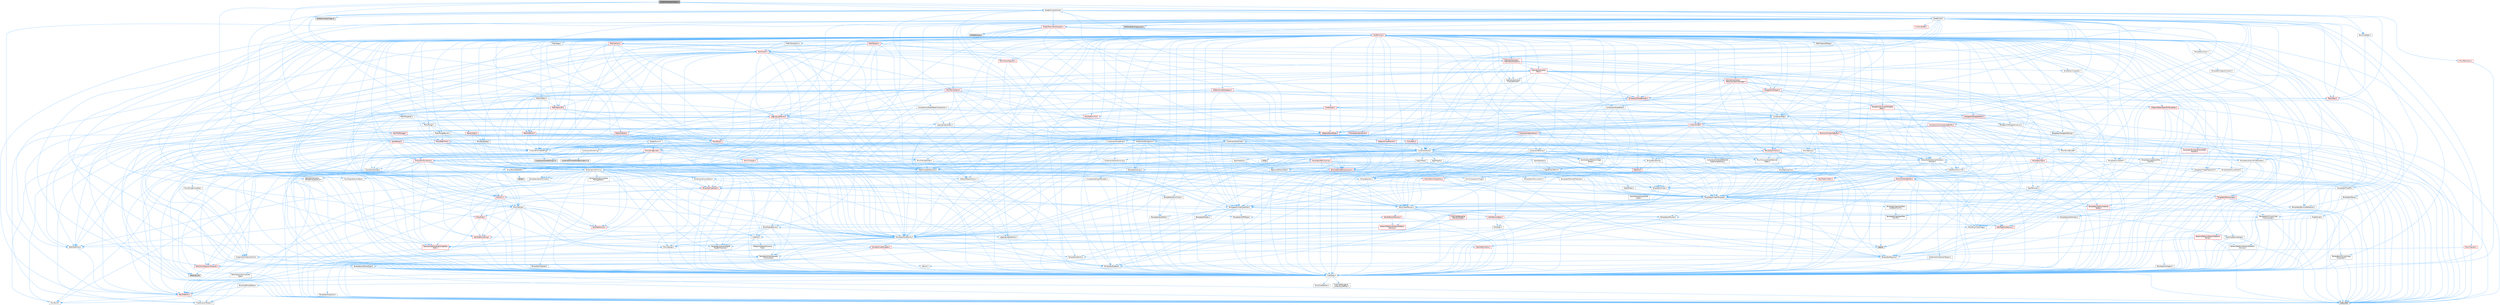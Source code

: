 digraph "ShaderPreprocessTypes.h"
{
 // INTERACTIVE_SVG=YES
 // LATEX_PDF_SIZE
  bgcolor="transparent";
  edge [fontname=Helvetica,fontsize=10,labelfontname=Helvetica,labelfontsize=10];
  node [fontname=Helvetica,fontsize=10,shape=box,height=0.2,width=0.4];
  Node1 [id="Node000001",label="ShaderPreprocessTypes.h",height=0.2,width=0.4,color="gray40", fillcolor="grey60", style="filled", fontcolor="black",tooltip=" "];
  Node1 -> Node2 [id="edge1_Node000001_Node000002",color="steelblue1",style="solid",tooltip=" "];
  Node2 [id="Node000002",label="Containers/AnsiString.h",height=0.2,width=0.4,color="grey40", fillcolor="white", style="filled",URL="$d9/dab/AnsiString_8h.html",tooltip=" "];
  Node2 -> Node3 [id="edge2_Node000002_Node000003",color="steelblue1",style="solid",tooltip=" "];
  Node3 [id="Node000003",label="Containers/UnrealStringIncludes.h.inl",height=0.2,width=0.4,color="grey60", fillcolor="#E0E0E0", style="filled",tooltip=" "];
  Node2 -> Node4 [id="edge3_Node000002_Node000004",color="steelblue1",style="solid",tooltip=" "];
  Node4 [id="Node000004",label="Containers/UnrealString.h.inl",height=0.2,width=0.4,color="grey60", fillcolor="#E0E0E0", style="filled",tooltip=" "];
  Node1 -> Node5 [id="edge4_Node000001_Node000005",color="steelblue1",style="solid",tooltip=" "];
  Node5 [id="Node000005",label="Containers/Array.h",height=0.2,width=0.4,color="grey40", fillcolor="white", style="filled",URL="$df/dd0/Array_8h.html",tooltip=" "];
  Node5 -> Node6 [id="edge5_Node000005_Node000006",color="steelblue1",style="solid",tooltip=" "];
  Node6 [id="Node000006",label="CoreTypes.h",height=0.2,width=0.4,color="grey40", fillcolor="white", style="filled",URL="$dc/dec/CoreTypes_8h.html",tooltip=" "];
  Node6 -> Node7 [id="edge6_Node000006_Node000007",color="steelblue1",style="solid",tooltip=" "];
  Node7 [id="Node000007",label="HAL/Platform.h",height=0.2,width=0.4,color="red", fillcolor="#FFF0F0", style="filled",URL="$d9/dd0/Platform_8h.html",tooltip=" "];
  Node7 -> Node8 [id="edge7_Node000007_Node000008",color="steelblue1",style="solid",tooltip=" "];
  Node8 [id="Node000008",label="Misc/Build.h",height=0.2,width=0.4,color="grey40", fillcolor="white", style="filled",URL="$d3/dbb/Build_8h.html",tooltip=" "];
  Node7 -> Node10 [id="edge8_Node000007_Node000010",color="steelblue1",style="solid",tooltip=" "];
  Node10 [id="Node000010",label="type_traits",height=0.2,width=0.4,color="grey60", fillcolor="#E0E0E0", style="filled",tooltip=" "];
  Node7 -> Node11 [id="edge9_Node000007_Node000011",color="steelblue1",style="solid",tooltip=" "];
  Node11 [id="Node000011",label="PreprocessorHelpers.h",height=0.2,width=0.4,color="grey40", fillcolor="white", style="filled",URL="$db/ddb/PreprocessorHelpers_8h.html",tooltip=" "];
  Node6 -> Node17 [id="edge10_Node000006_Node000017",color="steelblue1",style="solid",tooltip=" "];
  Node17 [id="Node000017",label="ProfilingDebugging\l/UMemoryDefines.h",height=0.2,width=0.4,color="grey40", fillcolor="white", style="filled",URL="$d2/da2/UMemoryDefines_8h.html",tooltip=" "];
  Node6 -> Node18 [id="edge11_Node000006_Node000018",color="steelblue1",style="solid",tooltip=" "];
  Node18 [id="Node000018",label="Misc/CoreMiscDefines.h",height=0.2,width=0.4,color="grey40", fillcolor="white", style="filled",URL="$da/d38/CoreMiscDefines_8h.html",tooltip=" "];
  Node18 -> Node7 [id="edge12_Node000018_Node000007",color="steelblue1",style="solid",tooltip=" "];
  Node18 -> Node11 [id="edge13_Node000018_Node000011",color="steelblue1",style="solid",tooltip=" "];
  Node6 -> Node19 [id="edge14_Node000006_Node000019",color="steelblue1",style="solid",tooltip=" "];
  Node19 [id="Node000019",label="Misc/CoreDefines.h",height=0.2,width=0.4,color="grey40", fillcolor="white", style="filled",URL="$d3/dd2/CoreDefines_8h.html",tooltip=" "];
  Node5 -> Node20 [id="edge15_Node000005_Node000020",color="steelblue1",style="solid",tooltip=" "];
  Node20 [id="Node000020",label="Misc/AssertionMacros.h",height=0.2,width=0.4,color="grey40", fillcolor="white", style="filled",URL="$d0/dfa/AssertionMacros_8h.html",tooltip=" "];
  Node20 -> Node6 [id="edge16_Node000020_Node000006",color="steelblue1",style="solid",tooltip=" "];
  Node20 -> Node7 [id="edge17_Node000020_Node000007",color="steelblue1",style="solid",tooltip=" "];
  Node20 -> Node21 [id="edge18_Node000020_Node000021",color="steelblue1",style="solid",tooltip=" "];
  Node21 [id="Node000021",label="HAL/PlatformMisc.h",height=0.2,width=0.4,color="red", fillcolor="#FFF0F0", style="filled",URL="$d0/df5/PlatformMisc_8h.html",tooltip=" "];
  Node21 -> Node6 [id="edge19_Node000021_Node000006",color="steelblue1",style="solid",tooltip=" "];
  Node20 -> Node11 [id="edge20_Node000020_Node000011",color="steelblue1",style="solid",tooltip=" "];
  Node20 -> Node57 [id="edge21_Node000020_Node000057",color="steelblue1",style="solid",tooltip=" "];
  Node57 [id="Node000057",label="Templates/EnableIf.h",height=0.2,width=0.4,color="grey40", fillcolor="white", style="filled",URL="$d7/d60/EnableIf_8h.html",tooltip=" "];
  Node57 -> Node6 [id="edge22_Node000057_Node000006",color="steelblue1",style="solid",tooltip=" "];
  Node20 -> Node58 [id="edge23_Node000020_Node000058",color="steelblue1",style="solid",tooltip=" "];
  Node58 [id="Node000058",label="Templates/IsArrayOrRefOf\lTypeByPredicate.h",height=0.2,width=0.4,color="grey40", fillcolor="white", style="filled",URL="$d6/da1/IsArrayOrRefOfTypeByPredicate_8h.html",tooltip=" "];
  Node58 -> Node6 [id="edge24_Node000058_Node000006",color="steelblue1",style="solid",tooltip=" "];
  Node20 -> Node59 [id="edge25_Node000020_Node000059",color="steelblue1",style="solid",tooltip=" "];
  Node59 [id="Node000059",label="Templates/IsValidVariadic\lFunctionArg.h",height=0.2,width=0.4,color="grey40", fillcolor="white", style="filled",URL="$d0/dc8/IsValidVariadicFunctionArg_8h.html",tooltip=" "];
  Node59 -> Node6 [id="edge26_Node000059_Node000006",color="steelblue1",style="solid",tooltip=" "];
  Node59 -> Node60 [id="edge27_Node000059_Node000060",color="steelblue1",style="solid",tooltip=" "];
  Node60 [id="Node000060",label="IsEnum.h",height=0.2,width=0.4,color="grey40", fillcolor="white", style="filled",URL="$d4/de5/IsEnum_8h.html",tooltip=" "];
  Node59 -> Node10 [id="edge28_Node000059_Node000010",color="steelblue1",style="solid",tooltip=" "];
  Node20 -> Node61 [id="edge29_Node000020_Node000061",color="steelblue1",style="solid",tooltip=" "];
  Node61 [id="Node000061",label="Traits/IsCharEncodingCompatible\lWith.h",height=0.2,width=0.4,color="red", fillcolor="#FFF0F0", style="filled",URL="$df/dd1/IsCharEncodingCompatibleWith_8h.html",tooltip=" "];
  Node61 -> Node10 [id="edge30_Node000061_Node000010",color="steelblue1",style="solid",tooltip=" "];
  Node20 -> Node63 [id="edge31_Node000020_Node000063",color="steelblue1",style="solid",tooltip=" "];
  Node63 [id="Node000063",label="Misc/VarArgs.h",height=0.2,width=0.4,color="grey40", fillcolor="white", style="filled",URL="$d5/d6f/VarArgs_8h.html",tooltip=" "];
  Node63 -> Node6 [id="edge32_Node000063_Node000006",color="steelblue1",style="solid",tooltip=" "];
  Node20 -> Node64 [id="edge33_Node000020_Node000064",color="steelblue1",style="solid",tooltip=" "];
  Node64 [id="Node000064",label="String/FormatStringSan.h",height=0.2,width=0.4,color="red", fillcolor="#FFF0F0", style="filled",URL="$d3/d8b/FormatStringSan_8h.html",tooltip=" "];
  Node64 -> Node10 [id="edge34_Node000064_Node000010",color="steelblue1",style="solid",tooltip=" "];
  Node64 -> Node6 [id="edge35_Node000064_Node000006",color="steelblue1",style="solid",tooltip=" "];
  Node64 -> Node65 [id="edge36_Node000064_Node000065",color="steelblue1",style="solid",tooltip=" "];
  Node65 [id="Node000065",label="Templates/Requires.h",height=0.2,width=0.4,color="grey40", fillcolor="white", style="filled",URL="$dc/d96/Requires_8h.html",tooltip=" "];
  Node65 -> Node57 [id="edge37_Node000065_Node000057",color="steelblue1",style="solid",tooltip=" "];
  Node65 -> Node10 [id="edge38_Node000065_Node000010",color="steelblue1",style="solid",tooltip=" "];
  Node64 -> Node66 [id="edge39_Node000064_Node000066",color="steelblue1",style="solid",tooltip=" "];
  Node66 [id="Node000066",label="Templates/Identity.h",height=0.2,width=0.4,color="grey40", fillcolor="white", style="filled",URL="$d0/dd5/Identity_8h.html",tooltip=" "];
  Node64 -> Node59 [id="edge40_Node000064_Node000059",color="steelblue1",style="solid",tooltip=" "];
  Node64 -> Node29 [id="edge41_Node000064_Node000029",color="steelblue1",style="solid",tooltip=" "];
  Node29 [id="Node000029",label="Containers/ContainersFwd.h",height=0.2,width=0.4,color="grey40", fillcolor="white", style="filled",URL="$d4/d0a/ContainersFwd_8h.html",tooltip=" "];
  Node29 -> Node7 [id="edge42_Node000029_Node000007",color="steelblue1",style="solid",tooltip=" "];
  Node29 -> Node6 [id="edge43_Node000029_Node000006",color="steelblue1",style="solid",tooltip=" "];
  Node29 -> Node26 [id="edge44_Node000029_Node000026",color="steelblue1",style="solid",tooltip=" "];
  Node26 [id="Node000026",label="Traits/IsContiguousContainer.h",height=0.2,width=0.4,color="red", fillcolor="#FFF0F0", style="filled",URL="$d5/d3c/IsContiguousContainer_8h.html",tooltip=" "];
  Node26 -> Node6 [id="edge45_Node000026_Node000006",color="steelblue1",style="solid",tooltip=" "];
  Node26 -> Node25 [id="edge46_Node000026_Node000025",color="steelblue1",style="solid",tooltip=" "];
  Node25 [id="Node000025",label="initializer_list",height=0.2,width=0.4,color="grey60", fillcolor="#E0E0E0", style="filled",tooltip=" "];
  Node20 -> Node70 [id="edge47_Node000020_Node000070",color="steelblue1",style="solid",tooltip=" "];
  Node70 [id="Node000070",label="atomic",height=0.2,width=0.4,color="grey60", fillcolor="#E0E0E0", style="filled",tooltip=" "];
  Node5 -> Node71 [id="edge48_Node000005_Node000071",color="steelblue1",style="solid",tooltip=" "];
  Node71 [id="Node000071",label="Misc/IntrusiveUnsetOptional\lState.h",height=0.2,width=0.4,color="grey40", fillcolor="white", style="filled",URL="$d2/d0a/IntrusiveUnsetOptionalState_8h.html",tooltip=" "];
  Node71 -> Node72 [id="edge49_Node000071_Node000072",color="steelblue1",style="solid",tooltip=" "];
  Node72 [id="Node000072",label="Misc/OptionalFwd.h",height=0.2,width=0.4,color="grey40", fillcolor="white", style="filled",URL="$dc/d50/OptionalFwd_8h.html",tooltip=" "];
  Node5 -> Node73 [id="edge50_Node000005_Node000073",color="steelblue1",style="solid",tooltip=" "];
  Node73 [id="Node000073",label="Misc/ReverseIterate.h",height=0.2,width=0.4,color="grey40", fillcolor="white", style="filled",URL="$db/de3/ReverseIterate_8h.html",tooltip=" "];
  Node73 -> Node7 [id="edge51_Node000073_Node000007",color="steelblue1",style="solid",tooltip=" "];
  Node73 -> Node74 [id="edge52_Node000073_Node000074",color="steelblue1",style="solid",tooltip=" "];
  Node74 [id="Node000074",label="iterator",height=0.2,width=0.4,color="grey60", fillcolor="#E0E0E0", style="filled",tooltip=" "];
  Node5 -> Node75 [id="edge53_Node000005_Node000075",color="steelblue1",style="solid",tooltip=" "];
  Node75 [id="Node000075",label="HAL/UnrealMemory.h",height=0.2,width=0.4,color="grey40", fillcolor="white", style="filled",URL="$d9/d96/UnrealMemory_8h.html",tooltip=" "];
  Node75 -> Node6 [id="edge54_Node000075_Node000006",color="steelblue1",style="solid",tooltip=" "];
  Node75 -> Node76 [id="edge55_Node000075_Node000076",color="steelblue1",style="solid",tooltip=" "];
  Node76 [id="Node000076",label="GenericPlatform/GenericPlatform\lMemory.h",height=0.2,width=0.4,color="red", fillcolor="#FFF0F0", style="filled",URL="$dd/d22/GenericPlatformMemory_8h.html",tooltip=" "];
  Node76 -> Node28 [id="edge56_Node000076_Node000028",color="steelblue1",style="solid",tooltip=" "];
  Node28 [id="Node000028",label="CoreFwd.h",height=0.2,width=0.4,color="grey40", fillcolor="white", style="filled",URL="$d1/d1e/CoreFwd_8h.html",tooltip=" "];
  Node28 -> Node6 [id="edge57_Node000028_Node000006",color="steelblue1",style="solid",tooltip=" "];
  Node28 -> Node29 [id="edge58_Node000028_Node000029",color="steelblue1",style="solid",tooltip=" "];
  Node28 -> Node30 [id="edge59_Node000028_Node000030",color="steelblue1",style="solid",tooltip=" "];
  Node30 [id="Node000030",label="Math/MathFwd.h",height=0.2,width=0.4,color="grey40", fillcolor="white", style="filled",URL="$d2/d10/MathFwd_8h.html",tooltip=" "];
  Node30 -> Node7 [id="edge60_Node000030_Node000007",color="steelblue1",style="solid",tooltip=" "];
  Node28 -> Node31 [id="edge61_Node000028_Node000031",color="steelblue1",style="solid",tooltip=" "];
  Node31 [id="Node000031",label="UObject/UObjectHierarchy\lFwd.h",height=0.2,width=0.4,color="grey40", fillcolor="white", style="filled",URL="$d3/d13/UObjectHierarchyFwd_8h.html",tooltip=" "];
  Node76 -> Node6 [id="edge62_Node000076_Node000006",color="steelblue1",style="solid",tooltip=" "];
  Node76 -> Node77 [id="edge63_Node000076_Node000077",color="steelblue1",style="solid",tooltip=" "];
  Node77 [id="Node000077",label="HAL/PlatformString.h",height=0.2,width=0.4,color="red", fillcolor="#FFF0F0", style="filled",URL="$db/db5/PlatformString_8h.html",tooltip=" "];
  Node77 -> Node6 [id="edge64_Node000077_Node000006",color="steelblue1",style="solid",tooltip=" "];
  Node75 -> Node79 [id="edge65_Node000075_Node000079",color="steelblue1",style="solid",tooltip=" "];
  Node79 [id="Node000079",label="HAL/MemoryBase.h",height=0.2,width=0.4,color="red", fillcolor="#FFF0F0", style="filled",URL="$d6/d9f/MemoryBase_8h.html",tooltip=" "];
  Node79 -> Node6 [id="edge66_Node000079_Node000006",color="steelblue1",style="solid",tooltip=" "];
  Node79 -> Node50 [id="edge67_Node000079_Node000050",color="steelblue1",style="solid",tooltip=" "];
  Node50 [id="Node000050",label="HAL/PlatformAtomics.h",height=0.2,width=0.4,color="red", fillcolor="#FFF0F0", style="filled",URL="$d3/d36/PlatformAtomics_8h.html",tooltip=" "];
  Node50 -> Node6 [id="edge68_Node000050_Node000006",color="steelblue1",style="solid",tooltip=" "];
  Node79 -> Node33 [id="edge69_Node000079_Node000033",color="steelblue1",style="solid",tooltip=" "];
  Node33 [id="Node000033",label="HAL/PlatformCrt.h",height=0.2,width=0.4,color="red", fillcolor="#FFF0F0", style="filled",URL="$d8/d75/PlatformCrt_8h.html",tooltip=" "];
  Node79 -> Node80 [id="edge70_Node000079_Node000080",color="steelblue1",style="solid",tooltip=" "];
  Node80 [id="Node000080",label="Misc/Exec.h",height=0.2,width=0.4,color="grey40", fillcolor="white", style="filled",URL="$de/ddb/Exec_8h.html",tooltip=" "];
  Node80 -> Node6 [id="edge71_Node000080_Node000006",color="steelblue1",style="solid",tooltip=" "];
  Node80 -> Node20 [id="edge72_Node000080_Node000020",color="steelblue1",style="solid",tooltip=" "];
  Node79 -> Node81 [id="edge73_Node000079_Node000081",color="steelblue1",style="solid",tooltip=" "];
  Node81 [id="Node000081",label="Misc/OutputDevice.h",height=0.2,width=0.4,color="grey40", fillcolor="white", style="filled",URL="$d7/d32/OutputDevice_8h.html",tooltip=" "];
  Node81 -> Node28 [id="edge74_Node000081_Node000028",color="steelblue1",style="solid",tooltip=" "];
  Node81 -> Node6 [id="edge75_Node000081_Node000006",color="steelblue1",style="solid",tooltip=" "];
  Node81 -> Node82 [id="edge76_Node000081_Node000082",color="steelblue1",style="solid",tooltip=" "];
  Node82 [id="Node000082",label="Logging/LogVerbosity.h",height=0.2,width=0.4,color="grey40", fillcolor="white", style="filled",URL="$d2/d8f/LogVerbosity_8h.html",tooltip=" "];
  Node82 -> Node6 [id="edge77_Node000082_Node000006",color="steelblue1",style="solid",tooltip=" "];
  Node81 -> Node63 [id="edge78_Node000081_Node000063",color="steelblue1",style="solid",tooltip=" "];
  Node81 -> Node58 [id="edge79_Node000081_Node000058",color="steelblue1",style="solid",tooltip=" "];
  Node81 -> Node59 [id="edge80_Node000081_Node000059",color="steelblue1",style="solid",tooltip=" "];
  Node81 -> Node61 [id="edge81_Node000081_Node000061",color="steelblue1",style="solid",tooltip=" "];
  Node75 -> Node92 [id="edge82_Node000075_Node000092",color="steelblue1",style="solid",tooltip=" "];
  Node92 [id="Node000092",label="HAL/PlatformMemory.h",height=0.2,width=0.4,color="red", fillcolor="#FFF0F0", style="filled",URL="$de/d68/PlatformMemory_8h.html",tooltip=" "];
  Node92 -> Node6 [id="edge83_Node000092_Node000006",color="steelblue1",style="solid",tooltip=" "];
  Node92 -> Node76 [id="edge84_Node000092_Node000076",color="steelblue1",style="solid",tooltip=" "];
  Node75 -> Node94 [id="edge85_Node000075_Node000094",color="steelblue1",style="solid",tooltip=" "];
  Node94 [id="Node000094",label="ProfilingDebugging\l/MemoryTrace.h",height=0.2,width=0.4,color="red", fillcolor="#FFF0F0", style="filled",URL="$da/dd7/MemoryTrace_8h.html",tooltip=" "];
  Node94 -> Node7 [id="edge86_Node000094_Node000007",color="steelblue1",style="solid",tooltip=" "];
  Node94 -> Node45 [id="edge87_Node000094_Node000045",color="steelblue1",style="solid",tooltip=" "];
  Node45 [id="Node000045",label="Misc/EnumClassFlags.h",height=0.2,width=0.4,color="grey40", fillcolor="white", style="filled",URL="$d8/de7/EnumClassFlags_8h.html",tooltip=" "];
  Node75 -> Node95 [id="edge88_Node000075_Node000095",color="steelblue1",style="solid",tooltip=" "];
  Node95 [id="Node000095",label="Templates/IsPointer.h",height=0.2,width=0.4,color="grey40", fillcolor="white", style="filled",URL="$d7/d05/IsPointer_8h.html",tooltip=" "];
  Node95 -> Node6 [id="edge89_Node000095_Node000006",color="steelblue1",style="solid",tooltip=" "];
  Node5 -> Node96 [id="edge90_Node000005_Node000096",color="steelblue1",style="solid",tooltip=" "];
  Node96 [id="Node000096",label="Templates/UnrealTypeTraits.h",height=0.2,width=0.4,color="grey40", fillcolor="white", style="filled",URL="$d2/d2d/UnrealTypeTraits_8h.html",tooltip=" "];
  Node96 -> Node6 [id="edge91_Node000096_Node000006",color="steelblue1",style="solid",tooltip=" "];
  Node96 -> Node95 [id="edge92_Node000096_Node000095",color="steelblue1",style="solid",tooltip=" "];
  Node96 -> Node20 [id="edge93_Node000096_Node000020",color="steelblue1",style="solid",tooltip=" "];
  Node96 -> Node88 [id="edge94_Node000096_Node000088",color="steelblue1",style="solid",tooltip=" "];
  Node88 [id="Node000088",label="Templates/AndOrNot.h",height=0.2,width=0.4,color="grey40", fillcolor="white", style="filled",URL="$db/d0a/AndOrNot_8h.html",tooltip=" "];
  Node88 -> Node6 [id="edge95_Node000088_Node000006",color="steelblue1",style="solid",tooltip=" "];
  Node96 -> Node57 [id="edge96_Node000096_Node000057",color="steelblue1",style="solid",tooltip=" "];
  Node96 -> Node97 [id="edge97_Node000096_Node000097",color="steelblue1",style="solid",tooltip=" "];
  Node97 [id="Node000097",label="Templates/IsArithmetic.h",height=0.2,width=0.4,color="grey40", fillcolor="white", style="filled",URL="$d2/d5d/IsArithmetic_8h.html",tooltip=" "];
  Node97 -> Node6 [id="edge98_Node000097_Node000006",color="steelblue1",style="solid",tooltip=" "];
  Node96 -> Node60 [id="edge99_Node000096_Node000060",color="steelblue1",style="solid",tooltip=" "];
  Node96 -> Node98 [id="edge100_Node000096_Node000098",color="steelblue1",style="solid",tooltip=" "];
  Node98 [id="Node000098",label="Templates/Models.h",height=0.2,width=0.4,color="grey40", fillcolor="white", style="filled",URL="$d3/d0c/Models_8h.html",tooltip=" "];
  Node98 -> Node66 [id="edge101_Node000098_Node000066",color="steelblue1",style="solid",tooltip=" "];
  Node96 -> Node99 [id="edge102_Node000096_Node000099",color="steelblue1",style="solid",tooltip=" "];
  Node99 [id="Node000099",label="Templates/IsPODType.h",height=0.2,width=0.4,color="grey40", fillcolor="white", style="filled",URL="$d7/db1/IsPODType_8h.html",tooltip=" "];
  Node99 -> Node6 [id="edge103_Node000099_Node000006",color="steelblue1",style="solid",tooltip=" "];
  Node96 -> Node100 [id="edge104_Node000096_Node000100",color="steelblue1",style="solid",tooltip=" "];
  Node100 [id="Node000100",label="Templates/IsUECoreType.h",height=0.2,width=0.4,color="grey40", fillcolor="white", style="filled",URL="$d1/db8/IsUECoreType_8h.html",tooltip=" "];
  Node100 -> Node6 [id="edge105_Node000100_Node000006",color="steelblue1",style="solid",tooltip=" "];
  Node100 -> Node10 [id="edge106_Node000100_Node000010",color="steelblue1",style="solid",tooltip=" "];
  Node96 -> Node89 [id="edge107_Node000096_Node000089",color="steelblue1",style="solid",tooltip=" "];
  Node89 [id="Node000089",label="Templates/IsTriviallyCopy\lConstructible.h",height=0.2,width=0.4,color="grey40", fillcolor="white", style="filled",URL="$d3/d78/IsTriviallyCopyConstructible_8h.html",tooltip=" "];
  Node89 -> Node6 [id="edge108_Node000089_Node000006",color="steelblue1",style="solid",tooltip=" "];
  Node89 -> Node10 [id="edge109_Node000089_Node000010",color="steelblue1",style="solid",tooltip=" "];
  Node5 -> Node101 [id="edge110_Node000005_Node000101",color="steelblue1",style="solid",tooltip=" "];
  Node101 [id="Node000101",label="Templates/UnrealTemplate.h",height=0.2,width=0.4,color="grey40", fillcolor="white", style="filled",URL="$d4/d24/UnrealTemplate_8h.html",tooltip=" "];
  Node101 -> Node6 [id="edge111_Node000101_Node000006",color="steelblue1",style="solid",tooltip=" "];
  Node101 -> Node95 [id="edge112_Node000101_Node000095",color="steelblue1",style="solid",tooltip=" "];
  Node101 -> Node75 [id="edge113_Node000101_Node000075",color="steelblue1",style="solid",tooltip=" "];
  Node101 -> Node102 [id="edge114_Node000101_Node000102",color="steelblue1",style="solid",tooltip=" "];
  Node102 [id="Node000102",label="Templates/CopyQualifiers\lAndRefsFromTo.h",height=0.2,width=0.4,color="grey40", fillcolor="white", style="filled",URL="$d3/db3/CopyQualifiersAndRefsFromTo_8h.html",tooltip=" "];
  Node102 -> Node103 [id="edge115_Node000102_Node000103",color="steelblue1",style="solid",tooltip=" "];
  Node103 [id="Node000103",label="Templates/CopyQualifiers\lFromTo.h",height=0.2,width=0.4,color="grey40", fillcolor="white", style="filled",URL="$d5/db4/CopyQualifiersFromTo_8h.html",tooltip=" "];
  Node101 -> Node96 [id="edge116_Node000101_Node000096",color="steelblue1",style="solid",tooltip=" "];
  Node101 -> Node104 [id="edge117_Node000101_Node000104",color="steelblue1",style="solid",tooltip=" "];
  Node104 [id="Node000104",label="Templates/RemoveReference.h",height=0.2,width=0.4,color="grey40", fillcolor="white", style="filled",URL="$da/dbe/RemoveReference_8h.html",tooltip=" "];
  Node104 -> Node6 [id="edge118_Node000104_Node000006",color="steelblue1",style="solid",tooltip=" "];
  Node101 -> Node65 [id="edge119_Node000101_Node000065",color="steelblue1",style="solid",tooltip=" "];
  Node101 -> Node105 [id="edge120_Node000101_Node000105",color="steelblue1",style="solid",tooltip=" "];
  Node105 [id="Node000105",label="Templates/TypeCompatible\lBytes.h",height=0.2,width=0.4,color="red", fillcolor="#FFF0F0", style="filled",URL="$df/d0a/TypeCompatibleBytes_8h.html",tooltip=" "];
  Node105 -> Node6 [id="edge121_Node000105_Node000006",color="steelblue1",style="solid",tooltip=" "];
  Node105 -> Node10 [id="edge122_Node000105_Node000010",color="steelblue1",style="solid",tooltip=" "];
  Node101 -> Node66 [id="edge123_Node000101_Node000066",color="steelblue1",style="solid",tooltip=" "];
  Node101 -> Node26 [id="edge124_Node000101_Node000026",color="steelblue1",style="solid",tooltip=" "];
  Node101 -> Node106 [id="edge125_Node000101_Node000106",color="steelblue1",style="solid",tooltip=" "];
  Node106 [id="Node000106",label="Traits/UseBitwiseSwap.h",height=0.2,width=0.4,color="grey40", fillcolor="white", style="filled",URL="$db/df3/UseBitwiseSwap_8h.html",tooltip=" "];
  Node106 -> Node6 [id="edge126_Node000106_Node000006",color="steelblue1",style="solid",tooltip=" "];
  Node106 -> Node10 [id="edge127_Node000106_Node000010",color="steelblue1",style="solid",tooltip=" "];
  Node101 -> Node10 [id="edge128_Node000101_Node000010",color="steelblue1",style="solid",tooltip=" "];
  Node5 -> Node107 [id="edge129_Node000005_Node000107",color="steelblue1",style="solid",tooltip=" "];
  Node107 [id="Node000107",label="Containers/AllowShrinking.h",height=0.2,width=0.4,color="grey40", fillcolor="white", style="filled",URL="$d7/d1a/AllowShrinking_8h.html",tooltip=" "];
  Node107 -> Node6 [id="edge130_Node000107_Node000006",color="steelblue1",style="solid",tooltip=" "];
  Node5 -> Node108 [id="edge131_Node000005_Node000108",color="steelblue1",style="solid",tooltip=" "];
  Node108 [id="Node000108",label="Containers/ContainerAllocation\lPolicies.h",height=0.2,width=0.4,color="grey40", fillcolor="white", style="filled",URL="$d7/dff/ContainerAllocationPolicies_8h.html",tooltip=" "];
  Node108 -> Node6 [id="edge132_Node000108_Node000006",color="steelblue1",style="solid",tooltip=" "];
  Node108 -> Node109 [id="edge133_Node000108_Node000109",color="steelblue1",style="solid",tooltip=" "];
  Node109 [id="Node000109",label="Containers/ContainerHelpers.h",height=0.2,width=0.4,color="grey40", fillcolor="white", style="filled",URL="$d7/d33/ContainerHelpers_8h.html",tooltip=" "];
  Node109 -> Node6 [id="edge134_Node000109_Node000006",color="steelblue1",style="solid",tooltip=" "];
  Node108 -> Node108 [id="edge135_Node000108_Node000108",color="steelblue1",style="solid",tooltip=" "];
  Node108 -> Node110 [id="edge136_Node000108_Node000110",color="steelblue1",style="solid",tooltip=" "];
  Node110 [id="Node000110",label="HAL/PlatformMath.h",height=0.2,width=0.4,color="red", fillcolor="#FFF0F0", style="filled",URL="$dc/d53/PlatformMath_8h.html",tooltip=" "];
  Node110 -> Node6 [id="edge137_Node000110_Node000006",color="steelblue1",style="solid",tooltip=" "];
  Node108 -> Node75 [id="edge138_Node000108_Node000075",color="steelblue1",style="solid",tooltip=" "];
  Node108 -> Node43 [id="edge139_Node000108_Node000043",color="steelblue1",style="solid",tooltip=" "];
  Node43 [id="Node000043",label="Math/NumericLimits.h",height=0.2,width=0.4,color="grey40", fillcolor="white", style="filled",URL="$df/d1b/NumericLimits_8h.html",tooltip=" "];
  Node43 -> Node6 [id="edge140_Node000043_Node000006",color="steelblue1",style="solid",tooltip=" "];
  Node108 -> Node20 [id="edge141_Node000108_Node000020",color="steelblue1",style="solid",tooltip=" "];
  Node108 -> Node118 [id="edge142_Node000108_Node000118",color="steelblue1",style="solid",tooltip=" "];
  Node118 [id="Node000118",label="Templates/IsPolymorphic.h",height=0.2,width=0.4,color="grey40", fillcolor="white", style="filled",URL="$dc/d20/IsPolymorphic_8h.html",tooltip=" "];
  Node108 -> Node119 [id="edge143_Node000108_Node000119",color="steelblue1",style="solid",tooltip=" "];
  Node119 [id="Node000119",label="Templates/MemoryOps.h",height=0.2,width=0.4,color="red", fillcolor="#FFF0F0", style="filled",URL="$db/dea/MemoryOps_8h.html",tooltip=" "];
  Node119 -> Node6 [id="edge144_Node000119_Node000006",color="steelblue1",style="solid",tooltip=" "];
  Node119 -> Node75 [id="edge145_Node000119_Node000075",color="steelblue1",style="solid",tooltip=" "];
  Node119 -> Node90 [id="edge146_Node000119_Node000090",color="steelblue1",style="solid",tooltip=" "];
  Node90 [id="Node000090",label="Templates/IsTriviallyCopy\lAssignable.h",height=0.2,width=0.4,color="grey40", fillcolor="white", style="filled",URL="$d2/df2/IsTriviallyCopyAssignable_8h.html",tooltip=" "];
  Node90 -> Node6 [id="edge147_Node000090_Node000006",color="steelblue1",style="solid",tooltip=" "];
  Node90 -> Node10 [id="edge148_Node000090_Node000010",color="steelblue1",style="solid",tooltip=" "];
  Node119 -> Node89 [id="edge149_Node000119_Node000089",color="steelblue1",style="solid",tooltip=" "];
  Node119 -> Node65 [id="edge150_Node000119_Node000065",color="steelblue1",style="solid",tooltip=" "];
  Node119 -> Node96 [id="edge151_Node000119_Node000096",color="steelblue1",style="solid",tooltip=" "];
  Node119 -> Node106 [id="edge152_Node000119_Node000106",color="steelblue1",style="solid",tooltip=" "];
  Node119 -> Node10 [id="edge153_Node000119_Node000010",color="steelblue1",style="solid",tooltip=" "];
  Node108 -> Node105 [id="edge154_Node000108_Node000105",color="steelblue1",style="solid",tooltip=" "];
  Node108 -> Node10 [id="edge155_Node000108_Node000010",color="steelblue1",style="solid",tooltip=" "];
  Node5 -> Node120 [id="edge156_Node000005_Node000120",color="steelblue1",style="solid",tooltip=" "];
  Node120 [id="Node000120",label="Containers/ContainerElement\lTypeCompatibility.h",height=0.2,width=0.4,color="grey40", fillcolor="white", style="filled",URL="$df/ddf/ContainerElementTypeCompatibility_8h.html",tooltip=" "];
  Node120 -> Node6 [id="edge157_Node000120_Node000006",color="steelblue1",style="solid",tooltip=" "];
  Node120 -> Node96 [id="edge158_Node000120_Node000096",color="steelblue1",style="solid",tooltip=" "];
  Node5 -> Node121 [id="edge159_Node000005_Node000121",color="steelblue1",style="solid",tooltip=" "];
  Node121 [id="Node000121",label="Serialization/Archive.h",height=0.2,width=0.4,color="grey40", fillcolor="white", style="filled",URL="$d7/d3b/Archive_8h.html",tooltip=" "];
  Node121 -> Node28 [id="edge160_Node000121_Node000028",color="steelblue1",style="solid",tooltip=" "];
  Node121 -> Node6 [id="edge161_Node000121_Node000006",color="steelblue1",style="solid",tooltip=" "];
  Node121 -> Node122 [id="edge162_Node000121_Node000122",color="steelblue1",style="solid",tooltip=" "];
  Node122 [id="Node000122",label="HAL/PlatformProperties.h",height=0.2,width=0.4,color="red", fillcolor="#FFF0F0", style="filled",URL="$d9/db0/PlatformProperties_8h.html",tooltip=" "];
  Node122 -> Node6 [id="edge163_Node000122_Node000006",color="steelblue1",style="solid",tooltip=" "];
  Node121 -> Node125 [id="edge164_Node000121_Node000125",color="steelblue1",style="solid",tooltip=" "];
  Node125 [id="Node000125",label="Internationalization\l/TextNamespaceFwd.h",height=0.2,width=0.4,color="grey40", fillcolor="white", style="filled",URL="$d8/d97/TextNamespaceFwd_8h.html",tooltip=" "];
  Node125 -> Node6 [id="edge165_Node000125_Node000006",color="steelblue1",style="solid",tooltip=" "];
  Node121 -> Node30 [id="edge166_Node000121_Node000030",color="steelblue1",style="solid",tooltip=" "];
  Node121 -> Node20 [id="edge167_Node000121_Node000020",color="steelblue1",style="solid",tooltip=" "];
  Node121 -> Node8 [id="edge168_Node000121_Node000008",color="steelblue1",style="solid",tooltip=" "];
  Node121 -> Node44 [id="edge169_Node000121_Node000044",color="steelblue1",style="solid",tooltip=" "];
  Node44 [id="Node000044",label="Misc/CompressionFlags.h",height=0.2,width=0.4,color="grey40", fillcolor="white", style="filled",URL="$d9/d76/CompressionFlags_8h.html",tooltip=" "];
  Node121 -> Node126 [id="edge170_Node000121_Node000126",color="steelblue1",style="solid",tooltip=" "];
  Node126 [id="Node000126",label="Misc/EngineVersionBase.h",height=0.2,width=0.4,color="grey40", fillcolor="white", style="filled",URL="$d5/d2b/EngineVersionBase_8h.html",tooltip=" "];
  Node126 -> Node6 [id="edge171_Node000126_Node000006",color="steelblue1",style="solid",tooltip=" "];
  Node121 -> Node63 [id="edge172_Node000121_Node000063",color="steelblue1",style="solid",tooltip=" "];
  Node121 -> Node127 [id="edge173_Node000121_Node000127",color="steelblue1",style="solid",tooltip=" "];
  Node127 [id="Node000127",label="Serialization/ArchiveCook\lData.h",height=0.2,width=0.4,color="grey40", fillcolor="white", style="filled",URL="$dc/db6/ArchiveCookData_8h.html",tooltip=" "];
  Node127 -> Node7 [id="edge174_Node000127_Node000007",color="steelblue1",style="solid",tooltip=" "];
  Node121 -> Node128 [id="edge175_Node000121_Node000128",color="steelblue1",style="solid",tooltip=" "];
  Node128 [id="Node000128",label="Serialization/ArchiveSave\lPackageData.h",height=0.2,width=0.4,color="grey40", fillcolor="white", style="filled",URL="$d1/d37/ArchiveSavePackageData_8h.html",tooltip=" "];
  Node121 -> Node57 [id="edge176_Node000121_Node000057",color="steelblue1",style="solid",tooltip=" "];
  Node121 -> Node58 [id="edge177_Node000121_Node000058",color="steelblue1",style="solid",tooltip=" "];
  Node121 -> Node129 [id="edge178_Node000121_Node000129",color="steelblue1",style="solid",tooltip=" "];
  Node129 [id="Node000129",label="Templates/IsEnumClass.h",height=0.2,width=0.4,color="grey40", fillcolor="white", style="filled",URL="$d7/d15/IsEnumClass_8h.html",tooltip=" "];
  Node129 -> Node6 [id="edge179_Node000129_Node000006",color="steelblue1",style="solid",tooltip=" "];
  Node129 -> Node88 [id="edge180_Node000129_Node000088",color="steelblue1",style="solid",tooltip=" "];
  Node121 -> Node115 [id="edge181_Node000121_Node000115",color="steelblue1",style="solid",tooltip=" "];
  Node115 [id="Node000115",label="Templates/IsSigned.h",height=0.2,width=0.4,color="grey40", fillcolor="white", style="filled",URL="$d8/dd8/IsSigned_8h.html",tooltip=" "];
  Node115 -> Node6 [id="edge182_Node000115_Node000006",color="steelblue1",style="solid",tooltip=" "];
  Node121 -> Node59 [id="edge183_Node000121_Node000059",color="steelblue1",style="solid",tooltip=" "];
  Node121 -> Node101 [id="edge184_Node000121_Node000101",color="steelblue1",style="solid",tooltip=" "];
  Node121 -> Node61 [id="edge185_Node000121_Node000061",color="steelblue1",style="solid",tooltip=" "];
  Node121 -> Node130 [id="edge186_Node000121_Node000130",color="steelblue1",style="solid",tooltip=" "];
  Node130 [id="Node000130",label="UObject/ObjectVersion.h",height=0.2,width=0.4,color="grey40", fillcolor="white", style="filled",URL="$da/d63/ObjectVersion_8h.html",tooltip=" "];
  Node130 -> Node6 [id="edge187_Node000130_Node000006",color="steelblue1",style="solid",tooltip=" "];
  Node5 -> Node131 [id="edge188_Node000005_Node000131",color="steelblue1",style="solid",tooltip=" "];
  Node131 [id="Node000131",label="Serialization/MemoryImage\lWriter.h",height=0.2,width=0.4,color="grey40", fillcolor="white", style="filled",URL="$d0/d08/MemoryImageWriter_8h.html",tooltip=" "];
  Node131 -> Node6 [id="edge189_Node000131_Node000006",color="steelblue1",style="solid",tooltip=" "];
  Node131 -> Node132 [id="edge190_Node000131_Node000132",color="steelblue1",style="solid",tooltip=" "];
  Node132 [id="Node000132",label="Serialization/MemoryLayout.h",height=0.2,width=0.4,color="red", fillcolor="#FFF0F0", style="filled",URL="$d7/d66/MemoryLayout_8h.html",tooltip=" "];
  Node132 -> Node135 [id="edge191_Node000132_Node000135",color="steelblue1",style="solid",tooltip=" "];
  Node135 [id="Node000135",label="Containers/EnumAsByte.h",height=0.2,width=0.4,color="grey40", fillcolor="white", style="filled",URL="$d6/d9a/EnumAsByte_8h.html",tooltip=" "];
  Node135 -> Node6 [id="edge192_Node000135_Node000006",color="steelblue1",style="solid",tooltip=" "];
  Node135 -> Node99 [id="edge193_Node000135_Node000099",color="steelblue1",style="solid",tooltip=" "];
  Node135 -> Node136 [id="edge194_Node000135_Node000136",color="steelblue1",style="solid",tooltip=" "];
  Node136 [id="Node000136",label="Templates/TypeHash.h",height=0.2,width=0.4,color="red", fillcolor="#FFF0F0", style="filled",URL="$d1/d62/TypeHash_8h.html",tooltip=" "];
  Node136 -> Node6 [id="edge195_Node000136_Node000006",color="steelblue1",style="solid",tooltip=" "];
  Node136 -> Node65 [id="edge196_Node000136_Node000065",color="steelblue1",style="solid",tooltip=" "];
  Node136 -> Node137 [id="edge197_Node000136_Node000137",color="steelblue1",style="solid",tooltip=" "];
  Node137 [id="Node000137",label="Misc/Crc.h",height=0.2,width=0.4,color="red", fillcolor="#FFF0F0", style="filled",URL="$d4/dd2/Crc_8h.html",tooltip=" "];
  Node137 -> Node6 [id="edge198_Node000137_Node000006",color="steelblue1",style="solid",tooltip=" "];
  Node137 -> Node77 [id="edge199_Node000137_Node000077",color="steelblue1",style="solid",tooltip=" "];
  Node137 -> Node20 [id="edge200_Node000137_Node000020",color="steelblue1",style="solid",tooltip=" "];
  Node137 -> Node138 [id="edge201_Node000137_Node000138",color="steelblue1",style="solid",tooltip=" "];
  Node138 [id="Node000138",label="Misc/CString.h",height=0.2,width=0.4,color="grey40", fillcolor="white", style="filled",URL="$d2/d49/CString_8h.html",tooltip=" "];
  Node138 -> Node6 [id="edge202_Node000138_Node000006",color="steelblue1",style="solid",tooltip=" "];
  Node138 -> Node33 [id="edge203_Node000138_Node000033",color="steelblue1",style="solid",tooltip=" "];
  Node138 -> Node77 [id="edge204_Node000138_Node000077",color="steelblue1",style="solid",tooltip=" "];
  Node138 -> Node20 [id="edge205_Node000138_Node000020",color="steelblue1",style="solid",tooltip=" "];
  Node138 -> Node139 [id="edge206_Node000138_Node000139",color="steelblue1",style="solid",tooltip=" "];
  Node139 [id="Node000139",label="Misc/Char.h",height=0.2,width=0.4,color="red", fillcolor="#FFF0F0", style="filled",URL="$d0/d58/Char_8h.html",tooltip=" "];
  Node139 -> Node6 [id="edge207_Node000139_Node000006",color="steelblue1",style="solid",tooltip=" "];
  Node139 -> Node10 [id="edge208_Node000139_Node000010",color="steelblue1",style="solid",tooltip=" "];
  Node138 -> Node63 [id="edge209_Node000138_Node000063",color="steelblue1",style="solid",tooltip=" "];
  Node138 -> Node58 [id="edge210_Node000138_Node000058",color="steelblue1",style="solid",tooltip=" "];
  Node138 -> Node59 [id="edge211_Node000138_Node000059",color="steelblue1",style="solid",tooltip=" "];
  Node138 -> Node61 [id="edge212_Node000138_Node000061",color="steelblue1",style="solid",tooltip=" "];
  Node137 -> Node139 [id="edge213_Node000137_Node000139",color="steelblue1",style="solid",tooltip=" "];
  Node137 -> Node96 [id="edge214_Node000137_Node000096",color="steelblue1",style="solid",tooltip=" "];
  Node136 -> Node10 [id="edge215_Node000136_Node000010",color="steelblue1",style="solid",tooltip=" "];
  Node132 -> Node75 [id="edge216_Node000132_Node000075",color="steelblue1",style="solid",tooltip=" "];
  Node132 -> Node57 [id="edge217_Node000132_Node000057",color="steelblue1",style="solid",tooltip=" "];
  Node132 -> Node118 [id="edge218_Node000132_Node000118",color="steelblue1",style="solid",tooltip=" "];
  Node132 -> Node98 [id="edge219_Node000132_Node000098",color="steelblue1",style="solid",tooltip=" "];
  Node132 -> Node101 [id="edge220_Node000132_Node000101",color="steelblue1",style="solid",tooltip=" "];
  Node5 -> Node145 [id="edge221_Node000005_Node000145",color="steelblue1",style="solid",tooltip=" "];
  Node145 [id="Node000145",label="Algo/Heapify.h",height=0.2,width=0.4,color="grey40", fillcolor="white", style="filled",URL="$d0/d2a/Heapify_8h.html",tooltip=" "];
  Node145 -> Node146 [id="edge222_Node000145_Node000146",color="steelblue1",style="solid",tooltip=" "];
  Node146 [id="Node000146",label="Algo/Impl/BinaryHeap.h",height=0.2,width=0.4,color="grey40", fillcolor="white", style="filled",URL="$d7/da3/Algo_2Impl_2BinaryHeap_8h.html",tooltip=" "];
  Node146 -> Node147 [id="edge223_Node000146_Node000147",color="steelblue1",style="solid",tooltip=" "];
  Node147 [id="Node000147",label="Templates/Invoke.h",height=0.2,width=0.4,color="grey40", fillcolor="white", style="filled",URL="$d7/deb/Invoke_8h.html",tooltip=" "];
  Node147 -> Node6 [id="edge224_Node000147_Node000006",color="steelblue1",style="solid",tooltip=" "];
  Node147 -> Node148 [id="edge225_Node000147_Node000148",color="steelblue1",style="solid",tooltip=" "];
  Node148 [id="Node000148",label="Traits/MemberFunctionPtr\lOuter.h",height=0.2,width=0.4,color="grey40", fillcolor="white", style="filled",URL="$db/da7/MemberFunctionPtrOuter_8h.html",tooltip=" "];
  Node147 -> Node101 [id="edge226_Node000147_Node000101",color="steelblue1",style="solid",tooltip=" "];
  Node147 -> Node10 [id="edge227_Node000147_Node000010",color="steelblue1",style="solid",tooltip=" "];
  Node146 -> Node149 [id="edge228_Node000146_Node000149",color="steelblue1",style="solid",tooltip=" "];
  Node149 [id="Node000149",label="Templates/Projection.h",height=0.2,width=0.4,color="grey40", fillcolor="white", style="filled",URL="$d7/df0/Projection_8h.html",tooltip=" "];
  Node149 -> Node10 [id="edge229_Node000149_Node000010",color="steelblue1",style="solid",tooltip=" "];
  Node146 -> Node150 [id="edge230_Node000146_Node000150",color="steelblue1",style="solid",tooltip=" "];
  Node150 [id="Node000150",label="Templates/ReversePredicate.h",height=0.2,width=0.4,color="grey40", fillcolor="white", style="filled",URL="$d8/d28/ReversePredicate_8h.html",tooltip=" "];
  Node150 -> Node147 [id="edge231_Node000150_Node000147",color="steelblue1",style="solid",tooltip=" "];
  Node150 -> Node101 [id="edge232_Node000150_Node000101",color="steelblue1",style="solid",tooltip=" "];
  Node146 -> Node10 [id="edge233_Node000146_Node000010",color="steelblue1",style="solid",tooltip=" "];
  Node145 -> Node151 [id="edge234_Node000145_Node000151",color="steelblue1",style="solid",tooltip=" "];
  Node151 [id="Node000151",label="Templates/IdentityFunctor.h",height=0.2,width=0.4,color="grey40", fillcolor="white", style="filled",URL="$d7/d2e/IdentityFunctor_8h.html",tooltip=" "];
  Node151 -> Node7 [id="edge235_Node000151_Node000007",color="steelblue1",style="solid",tooltip=" "];
  Node145 -> Node147 [id="edge236_Node000145_Node000147",color="steelblue1",style="solid",tooltip=" "];
  Node145 -> Node152 [id="edge237_Node000145_Node000152",color="steelblue1",style="solid",tooltip=" "];
  Node152 [id="Node000152",label="Templates/Less.h",height=0.2,width=0.4,color="grey40", fillcolor="white", style="filled",URL="$de/dc8/Less_8h.html",tooltip=" "];
  Node152 -> Node6 [id="edge238_Node000152_Node000006",color="steelblue1",style="solid",tooltip=" "];
  Node152 -> Node101 [id="edge239_Node000152_Node000101",color="steelblue1",style="solid",tooltip=" "];
  Node145 -> Node101 [id="edge240_Node000145_Node000101",color="steelblue1",style="solid",tooltip=" "];
  Node5 -> Node153 [id="edge241_Node000005_Node000153",color="steelblue1",style="solid",tooltip=" "];
  Node153 [id="Node000153",label="Algo/HeapSort.h",height=0.2,width=0.4,color="grey40", fillcolor="white", style="filled",URL="$d3/d92/HeapSort_8h.html",tooltip=" "];
  Node153 -> Node146 [id="edge242_Node000153_Node000146",color="steelblue1",style="solid",tooltip=" "];
  Node153 -> Node151 [id="edge243_Node000153_Node000151",color="steelblue1",style="solid",tooltip=" "];
  Node153 -> Node152 [id="edge244_Node000153_Node000152",color="steelblue1",style="solid",tooltip=" "];
  Node153 -> Node101 [id="edge245_Node000153_Node000101",color="steelblue1",style="solid",tooltip=" "];
  Node5 -> Node154 [id="edge246_Node000005_Node000154",color="steelblue1",style="solid",tooltip=" "];
  Node154 [id="Node000154",label="Algo/IsHeap.h",height=0.2,width=0.4,color="grey40", fillcolor="white", style="filled",URL="$de/d32/IsHeap_8h.html",tooltip=" "];
  Node154 -> Node146 [id="edge247_Node000154_Node000146",color="steelblue1",style="solid",tooltip=" "];
  Node154 -> Node151 [id="edge248_Node000154_Node000151",color="steelblue1",style="solid",tooltip=" "];
  Node154 -> Node147 [id="edge249_Node000154_Node000147",color="steelblue1",style="solid",tooltip=" "];
  Node154 -> Node152 [id="edge250_Node000154_Node000152",color="steelblue1",style="solid",tooltip=" "];
  Node154 -> Node101 [id="edge251_Node000154_Node000101",color="steelblue1",style="solid",tooltip=" "];
  Node5 -> Node146 [id="edge252_Node000005_Node000146",color="steelblue1",style="solid",tooltip=" "];
  Node5 -> Node155 [id="edge253_Node000005_Node000155",color="steelblue1",style="solid",tooltip=" "];
  Node155 [id="Node000155",label="Algo/StableSort.h",height=0.2,width=0.4,color="grey40", fillcolor="white", style="filled",URL="$d7/d3c/StableSort_8h.html",tooltip=" "];
  Node155 -> Node156 [id="edge254_Node000155_Node000156",color="steelblue1",style="solid",tooltip=" "];
  Node156 [id="Node000156",label="Algo/BinarySearch.h",height=0.2,width=0.4,color="grey40", fillcolor="white", style="filled",URL="$db/db4/BinarySearch_8h.html",tooltip=" "];
  Node156 -> Node151 [id="edge255_Node000156_Node000151",color="steelblue1",style="solid",tooltip=" "];
  Node156 -> Node147 [id="edge256_Node000156_Node000147",color="steelblue1",style="solid",tooltip=" "];
  Node156 -> Node152 [id="edge257_Node000156_Node000152",color="steelblue1",style="solid",tooltip=" "];
  Node155 -> Node157 [id="edge258_Node000155_Node000157",color="steelblue1",style="solid",tooltip=" "];
  Node157 [id="Node000157",label="Algo/Rotate.h",height=0.2,width=0.4,color="grey40", fillcolor="white", style="filled",URL="$dd/da7/Rotate_8h.html",tooltip=" "];
  Node157 -> Node101 [id="edge259_Node000157_Node000101",color="steelblue1",style="solid",tooltip=" "];
  Node155 -> Node151 [id="edge260_Node000155_Node000151",color="steelblue1",style="solid",tooltip=" "];
  Node155 -> Node147 [id="edge261_Node000155_Node000147",color="steelblue1",style="solid",tooltip=" "];
  Node155 -> Node152 [id="edge262_Node000155_Node000152",color="steelblue1",style="solid",tooltip=" "];
  Node155 -> Node101 [id="edge263_Node000155_Node000101",color="steelblue1",style="solid",tooltip=" "];
  Node5 -> Node158 [id="edge264_Node000005_Node000158",color="steelblue1",style="solid",tooltip=" "];
  Node158 [id="Node000158",label="Concepts/GetTypeHashable.h",height=0.2,width=0.4,color="grey40", fillcolor="white", style="filled",URL="$d3/da2/GetTypeHashable_8h.html",tooltip=" "];
  Node158 -> Node6 [id="edge265_Node000158_Node000006",color="steelblue1",style="solid",tooltip=" "];
  Node158 -> Node136 [id="edge266_Node000158_Node000136",color="steelblue1",style="solid",tooltip=" "];
  Node5 -> Node151 [id="edge267_Node000005_Node000151",color="steelblue1",style="solid",tooltip=" "];
  Node5 -> Node147 [id="edge268_Node000005_Node000147",color="steelblue1",style="solid",tooltip=" "];
  Node5 -> Node152 [id="edge269_Node000005_Node000152",color="steelblue1",style="solid",tooltip=" "];
  Node5 -> Node159 [id="edge270_Node000005_Node000159",color="steelblue1",style="solid",tooltip=" "];
  Node159 [id="Node000159",label="Templates/LosesQualifiers\lFromTo.h",height=0.2,width=0.4,color="grey40", fillcolor="white", style="filled",URL="$d2/db3/LosesQualifiersFromTo_8h.html",tooltip=" "];
  Node159 -> Node103 [id="edge271_Node000159_Node000103",color="steelblue1",style="solid",tooltip=" "];
  Node159 -> Node10 [id="edge272_Node000159_Node000010",color="steelblue1",style="solid",tooltip=" "];
  Node5 -> Node65 [id="edge273_Node000005_Node000065",color="steelblue1",style="solid",tooltip=" "];
  Node5 -> Node160 [id="edge274_Node000005_Node000160",color="steelblue1",style="solid",tooltip=" "];
  Node160 [id="Node000160",label="Templates/Sorting.h",height=0.2,width=0.4,color="grey40", fillcolor="white", style="filled",URL="$d3/d9e/Sorting_8h.html",tooltip=" "];
  Node160 -> Node6 [id="edge275_Node000160_Node000006",color="steelblue1",style="solid",tooltip=" "];
  Node160 -> Node156 [id="edge276_Node000160_Node000156",color="steelblue1",style="solid",tooltip=" "];
  Node160 -> Node161 [id="edge277_Node000160_Node000161",color="steelblue1",style="solid",tooltip=" "];
  Node161 [id="Node000161",label="Algo/Sort.h",height=0.2,width=0.4,color="red", fillcolor="#FFF0F0", style="filled",URL="$d1/d87/Sort_8h.html",tooltip=" "];
  Node160 -> Node110 [id="edge278_Node000160_Node000110",color="steelblue1",style="solid",tooltip=" "];
  Node160 -> Node152 [id="edge279_Node000160_Node000152",color="steelblue1",style="solid",tooltip=" "];
  Node5 -> Node164 [id="edge280_Node000005_Node000164",color="steelblue1",style="solid",tooltip=" "];
  Node164 [id="Node000164",label="Templates/AlignmentTemplates.h",height=0.2,width=0.4,color="grey40", fillcolor="white", style="filled",URL="$dd/d32/AlignmentTemplates_8h.html",tooltip=" "];
  Node164 -> Node6 [id="edge281_Node000164_Node000006",color="steelblue1",style="solid",tooltip=" "];
  Node164 -> Node86 [id="edge282_Node000164_Node000086",color="steelblue1",style="solid",tooltip=" "];
  Node86 [id="Node000086",label="Templates/IsIntegral.h",height=0.2,width=0.4,color="grey40", fillcolor="white", style="filled",URL="$da/d64/IsIntegral_8h.html",tooltip=" "];
  Node86 -> Node6 [id="edge283_Node000086_Node000006",color="steelblue1",style="solid",tooltip=" "];
  Node164 -> Node95 [id="edge284_Node000164_Node000095",color="steelblue1",style="solid",tooltip=" "];
  Node5 -> Node24 [id="edge285_Node000005_Node000024",color="steelblue1",style="solid",tooltip=" "];
  Node24 [id="Node000024",label="Traits/ElementType.h",height=0.2,width=0.4,color="grey40", fillcolor="white", style="filled",URL="$d5/d4f/ElementType_8h.html",tooltip=" "];
  Node24 -> Node7 [id="edge286_Node000024_Node000007",color="steelblue1",style="solid",tooltip=" "];
  Node24 -> Node25 [id="edge287_Node000024_Node000025",color="steelblue1",style="solid",tooltip=" "];
  Node24 -> Node10 [id="edge288_Node000024_Node000010",color="steelblue1",style="solid",tooltip=" "];
  Node5 -> Node116 [id="edge289_Node000005_Node000116",color="steelblue1",style="solid",tooltip=" "];
  Node116 [id="Node000116",label="limits",height=0.2,width=0.4,color="grey60", fillcolor="#E0E0E0", style="filled",tooltip=" "];
  Node5 -> Node10 [id="edge290_Node000005_Node000010",color="steelblue1",style="solid",tooltip=" "];
  Node1 -> Node165 [id="edge291_Node000001_Node000165",color="steelblue1",style="solid",tooltip=" "];
  Node165 [id="Node000165",label="Containers/UnrealString.h",height=0.2,width=0.4,color="grey40", fillcolor="white", style="filled",URL="$d5/dba/UnrealString_8h.html",tooltip=" "];
  Node165 -> Node3 [id="edge292_Node000165_Node000003",color="steelblue1",style="solid",tooltip=" "];
  Node165 -> Node4 [id="edge293_Node000165_Node000004",color="steelblue1",style="solid",tooltip=" "];
  Node165 -> Node166 [id="edge294_Node000165_Node000166",color="steelblue1",style="solid",tooltip=" "];
  Node166 [id="Node000166",label="Misc/StringFormatArg.h",height=0.2,width=0.4,color="grey40", fillcolor="white", style="filled",URL="$d2/d16/StringFormatArg_8h.html",tooltip=" "];
  Node166 -> Node29 [id="edge295_Node000166_Node000029",color="steelblue1",style="solid",tooltip=" "];
  Node1 -> Node167 [id="edge296_Node000001_Node000167",color="steelblue1",style="solid",tooltip=" "];
  Node167 [id="Node000167",label="ShaderCompilerCore.h",height=0.2,width=0.4,color="grey40", fillcolor="white", style="filled",URL="$d0/d99/ShaderCompilerCore_8h.html",tooltip=" "];
  Node167 -> Node168 [id="edge297_Node000167_Node000168",color="steelblue1",style="solid",tooltip=" "];
  Node168 [id="Node000168",label="CoreMinimal.h",height=0.2,width=0.4,color="red", fillcolor="#FFF0F0", style="filled",URL="$d7/d67/CoreMinimal_8h.html",tooltip=" "];
  Node168 -> Node6 [id="edge298_Node000168_Node000006",color="steelblue1",style="solid",tooltip=" "];
  Node168 -> Node28 [id="edge299_Node000168_Node000028",color="steelblue1",style="solid",tooltip=" "];
  Node168 -> Node31 [id="edge300_Node000168_Node000031",color="steelblue1",style="solid",tooltip=" "];
  Node168 -> Node29 [id="edge301_Node000168_Node000029",color="steelblue1",style="solid",tooltip=" "];
  Node168 -> Node63 [id="edge302_Node000168_Node000063",color="steelblue1",style="solid",tooltip=" "];
  Node168 -> Node82 [id="edge303_Node000168_Node000082",color="steelblue1",style="solid",tooltip=" "];
  Node168 -> Node81 [id="edge304_Node000168_Node000081",color="steelblue1",style="solid",tooltip=" "];
  Node168 -> Node33 [id="edge305_Node000168_Node000033",color="steelblue1",style="solid",tooltip=" "];
  Node168 -> Node21 [id="edge306_Node000168_Node000021",color="steelblue1",style="solid",tooltip=" "];
  Node168 -> Node20 [id="edge307_Node000168_Node000020",color="steelblue1",style="solid",tooltip=" "];
  Node168 -> Node95 [id="edge308_Node000168_Node000095",color="steelblue1",style="solid",tooltip=" "];
  Node168 -> Node92 [id="edge309_Node000168_Node000092",color="steelblue1",style="solid",tooltip=" "];
  Node168 -> Node50 [id="edge310_Node000168_Node000050",color="steelblue1",style="solid",tooltip=" "];
  Node168 -> Node80 [id="edge311_Node000168_Node000080",color="steelblue1",style="solid",tooltip=" "];
  Node168 -> Node79 [id="edge312_Node000168_Node000079",color="steelblue1",style="solid",tooltip=" "];
  Node168 -> Node75 [id="edge313_Node000168_Node000075",color="steelblue1",style="solid",tooltip=" "];
  Node168 -> Node97 [id="edge314_Node000168_Node000097",color="steelblue1",style="solid",tooltip=" "];
  Node168 -> Node88 [id="edge315_Node000168_Node000088",color="steelblue1",style="solid",tooltip=" "];
  Node168 -> Node99 [id="edge316_Node000168_Node000099",color="steelblue1",style="solid",tooltip=" "];
  Node168 -> Node100 [id="edge317_Node000168_Node000100",color="steelblue1",style="solid",tooltip=" "];
  Node168 -> Node89 [id="edge318_Node000168_Node000089",color="steelblue1",style="solid",tooltip=" "];
  Node168 -> Node96 [id="edge319_Node000168_Node000096",color="steelblue1",style="solid",tooltip=" "];
  Node168 -> Node57 [id="edge320_Node000168_Node000057",color="steelblue1",style="solid",tooltip=" "];
  Node168 -> Node104 [id="edge321_Node000168_Node000104",color="steelblue1",style="solid",tooltip=" "];
  Node168 -> Node169 [id="edge322_Node000168_Node000169",color="steelblue1",style="solid",tooltip=" "];
  Node169 [id="Node000169",label="Templates/IntegralConstant.h",height=0.2,width=0.4,color="grey40", fillcolor="white", style="filled",URL="$db/d1b/IntegralConstant_8h.html",tooltip=" "];
  Node169 -> Node6 [id="edge323_Node000169_Node000006",color="steelblue1",style="solid",tooltip=" "];
  Node168 -> Node170 [id="edge324_Node000168_Node000170",color="steelblue1",style="solid",tooltip=" "];
  Node170 [id="Node000170",label="Templates/IsClass.h",height=0.2,width=0.4,color="grey40", fillcolor="white", style="filled",URL="$db/dcb/IsClass_8h.html",tooltip=" "];
  Node170 -> Node6 [id="edge325_Node000170_Node000006",color="steelblue1",style="solid",tooltip=" "];
  Node168 -> Node105 [id="edge326_Node000168_Node000105",color="steelblue1",style="solid",tooltip=" "];
  Node168 -> Node26 [id="edge327_Node000168_Node000026",color="steelblue1",style="solid",tooltip=" "];
  Node168 -> Node101 [id="edge328_Node000168_Node000101",color="steelblue1",style="solid",tooltip=" "];
  Node168 -> Node43 [id="edge329_Node000168_Node000043",color="steelblue1",style="solid",tooltip=" "];
  Node168 -> Node110 [id="edge330_Node000168_Node000110",color="steelblue1",style="solid",tooltip=" "];
  Node168 -> Node90 [id="edge331_Node000168_Node000090",color="steelblue1",style="solid",tooltip=" "];
  Node168 -> Node119 [id="edge332_Node000168_Node000119",color="steelblue1",style="solid",tooltip=" "];
  Node168 -> Node108 [id="edge333_Node000168_Node000108",color="steelblue1",style="solid",tooltip=" "];
  Node168 -> Node129 [id="edge334_Node000168_Node000129",color="steelblue1",style="solid",tooltip=" "];
  Node168 -> Node122 [id="edge335_Node000168_Node000122",color="steelblue1",style="solid",tooltip=" "];
  Node168 -> Node126 [id="edge336_Node000168_Node000126",color="steelblue1",style="solid",tooltip=" "];
  Node168 -> Node125 [id="edge337_Node000168_Node000125",color="steelblue1",style="solid",tooltip=" "];
  Node168 -> Node121 [id="edge338_Node000168_Node000121",color="steelblue1",style="solid",tooltip=" "];
  Node168 -> Node152 [id="edge339_Node000168_Node000152",color="steelblue1",style="solid",tooltip=" "];
  Node168 -> Node160 [id="edge340_Node000168_Node000160",color="steelblue1",style="solid",tooltip=" "];
  Node168 -> Node139 [id="edge341_Node000168_Node000139",color="steelblue1",style="solid",tooltip=" "];
  Node168 -> Node171 [id="edge342_Node000168_Node000171",color="steelblue1",style="solid",tooltip=" "];
  Node171 [id="Node000171",label="GenericPlatform/GenericPlatform\lStricmp.h",height=0.2,width=0.4,color="grey40", fillcolor="white", style="filled",URL="$d2/d86/GenericPlatformStricmp_8h.html",tooltip=" "];
  Node171 -> Node6 [id="edge343_Node000171_Node000006",color="steelblue1",style="solid",tooltip=" "];
  Node168 -> Node172 [id="edge344_Node000168_Node000172",color="steelblue1",style="solid",tooltip=" "];
  Node172 [id="Node000172",label="GenericPlatform/GenericPlatform\lString.h",height=0.2,width=0.4,color="red", fillcolor="#FFF0F0", style="filled",URL="$dd/d20/GenericPlatformString_8h.html",tooltip=" "];
  Node172 -> Node6 [id="edge345_Node000172_Node000006",color="steelblue1",style="solid",tooltip=" "];
  Node172 -> Node171 [id="edge346_Node000172_Node000171",color="steelblue1",style="solid",tooltip=" "];
  Node172 -> Node57 [id="edge347_Node000172_Node000057",color="steelblue1",style="solid",tooltip=" "];
  Node172 -> Node61 [id="edge348_Node000172_Node000061",color="steelblue1",style="solid",tooltip=" "];
  Node172 -> Node10 [id="edge349_Node000172_Node000010",color="steelblue1",style="solid",tooltip=" "];
  Node168 -> Node77 [id="edge350_Node000168_Node000077",color="steelblue1",style="solid",tooltip=" "];
  Node168 -> Node138 [id="edge351_Node000168_Node000138",color="steelblue1",style="solid",tooltip=" "];
  Node168 -> Node137 [id="edge352_Node000168_Node000137",color="steelblue1",style="solid",tooltip=" "];
  Node168 -> Node163 [id="edge353_Node000168_Node000163",color="steelblue1",style="solid",tooltip=" "];
  Node163 [id="Node000163",label="Math/UnrealMathUtility.h",height=0.2,width=0.4,color="grey40", fillcolor="white", style="filled",URL="$db/db8/UnrealMathUtility_8h.html",tooltip=" "];
  Node163 -> Node6 [id="edge354_Node000163_Node000006",color="steelblue1",style="solid",tooltip=" "];
  Node163 -> Node20 [id="edge355_Node000163_Node000020",color="steelblue1",style="solid",tooltip=" "];
  Node163 -> Node110 [id="edge356_Node000163_Node000110",color="steelblue1",style="solid",tooltip=" "];
  Node163 -> Node30 [id="edge357_Node000163_Node000030",color="steelblue1",style="solid",tooltip=" "];
  Node163 -> Node66 [id="edge358_Node000163_Node000066",color="steelblue1",style="solid",tooltip=" "];
  Node163 -> Node65 [id="edge359_Node000163_Node000065",color="steelblue1",style="solid",tooltip=" "];
  Node168 -> Node165 [id="edge360_Node000168_Node000165",color="steelblue1",style="solid",tooltip=" "];
  Node168 -> Node5 [id="edge361_Node000168_Node000005",color="steelblue1",style="solid",tooltip=" "];
  Node168 -> Node175 [id="edge362_Node000168_Node000175",color="steelblue1",style="solid",tooltip=" "];
  Node175 [id="Node000175",label="Misc/FrameNumber.h",height=0.2,width=0.4,color="grey40", fillcolor="white", style="filled",URL="$dd/dbd/FrameNumber_8h.html",tooltip=" "];
  Node175 -> Node6 [id="edge363_Node000175_Node000006",color="steelblue1",style="solid",tooltip=" "];
  Node175 -> Node43 [id="edge364_Node000175_Node000043",color="steelblue1",style="solid",tooltip=" "];
  Node175 -> Node163 [id="edge365_Node000175_Node000163",color="steelblue1",style="solid",tooltip=" "];
  Node175 -> Node57 [id="edge366_Node000175_Node000057",color="steelblue1",style="solid",tooltip=" "];
  Node175 -> Node96 [id="edge367_Node000175_Node000096",color="steelblue1",style="solid",tooltip=" "];
  Node168 -> Node176 [id="edge368_Node000168_Node000176",color="steelblue1",style="solid",tooltip=" "];
  Node176 [id="Node000176",label="Misc/Timespan.h",height=0.2,width=0.4,color="red", fillcolor="#FFF0F0", style="filled",URL="$da/dd9/Timespan_8h.html",tooltip=" "];
  Node176 -> Node6 [id="edge369_Node000176_Node000006",color="steelblue1",style="solid",tooltip=" "];
  Node176 -> Node163 [id="edge370_Node000176_Node000163",color="steelblue1",style="solid",tooltip=" "];
  Node176 -> Node20 [id="edge371_Node000176_Node000020",color="steelblue1",style="solid",tooltip=" "];
  Node168 -> Node178 [id="edge372_Node000168_Node000178",color="steelblue1",style="solid",tooltip=" "];
  Node178 [id="Node000178",label="Containers/StringConv.h",height=0.2,width=0.4,color="grey40", fillcolor="white", style="filled",URL="$d3/ddf/StringConv_8h.html",tooltip=" "];
  Node178 -> Node6 [id="edge373_Node000178_Node000006",color="steelblue1",style="solid",tooltip=" "];
  Node178 -> Node20 [id="edge374_Node000178_Node000020",color="steelblue1",style="solid",tooltip=" "];
  Node178 -> Node108 [id="edge375_Node000178_Node000108",color="steelblue1",style="solid",tooltip=" "];
  Node178 -> Node5 [id="edge376_Node000178_Node000005",color="steelblue1",style="solid",tooltip=" "];
  Node178 -> Node138 [id="edge377_Node000178_Node000138",color="steelblue1",style="solid",tooltip=" "];
  Node178 -> Node179 [id="edge378_Node000178_Node000179",color="steelblue1",style="solid",tooltip=" "];
  Node179 [id="Node000179",label="Templates/IsArray.h",height=0.2,width=0.4,color="grey40", fillcolor="white", style="filled",URL="$d8/d8d/IsArray_8h.html",tooltip=" "];
  Node179 -> Node6 [id="edge379_Node000179_Node000006",color="steelblue1",style="solid",tooltip=" "];
  Node178 -> Node101 [id="edge380_Node000178_Node000101",color="steelblue1",style="solid",tooltip=" "];
  Node178 -> Node96 [id="edge381_Node000178_Node000096",color="steelblue1",style="solid",tooltip=" "];
  Node178 -> Node24 [id="edge382_Node000178_Node000024",color="steelblue1",style="solid",tooltip=" "];
  Node178 -> Node61 [id="edge383_Node000178_Node000061",color="steelblue1",style="solid",tooltip=" "];
  Node178 -> Node26 [id="edge384_Node000178_Node000026",color="steelblue1",style="solid",tooltip=" "];
  Node178 -> Node10 [id="edge385_Node000178_Node000010",color="steelblue1",style="solid",tooltip=" "];
  Node168 -> Node180 [id="edge386_Node000168_Node000180",color="steelblue1",style="solid",tooltip=" "];
  Node180 [id="Node000180",label="UObject/UnrealNames.h",height=0.2,width=0.4,color="red", fillcolor="#FFF0F0", style="filled",URL="$d8/db1/UnrealNames_8h.html",tooltip=" "];
  Node180 -> Node6 [id="edge387_Node000180_Node000006",color="steelblue1",style="solid",tooltip=" "];
  Node168 -> Node182 [id="edge388_Node000168_Node000182",color="steelblue1",style="solid",tooltip=" "];
  Node182 [id="Node000182",label="UObject/NameTypes.h",height=0.2,width=0.4,color="red", fillcolor="#FFF0F0", style="filled",URL="$d6/d35/NameTypes_8h.html",tooltip=" "];
  Node182 -> Node6 [id="edge389_Node000182_Node000006",color="steelblue1",style="solid",tooltip=" "];
  Node182 -> Node20 [id="edge390_Node000182_Node000020",color="steelblue1",style="solid",tooltip=" "];
  Node182 -> Node75 [id="edge391_Node000182_Node000075",color="steelblue1",style="solid",tooltip=" "];
  Node182 -> Node96 [id="edge392_Node000182_Node000096",color="steelblue1",style="solid",tooltip=" "];
  Node182 -> Node101 [id="edge393_Node000182_Node000101",color="steelblue1",style="solid",tooltip=" "];
  Node182 -> Node165 [id="edge394_Node000182_Node000165",color="steelblue1",style="solid",tooltip=" "];
  Node182 -> Node178 [id="edge395_Node000182_Node000178",color="steelblue1",style="solid",tooltip=" "];
  Node182 -> Node180 [id="edge396_Node000182_Node000180",color="steelblue1",style="solid",tooltip=" "];
  Node182 -> Node132 [id="edge397_Node000182_Node000132",color="steelblue1",style="solid",tooltip=" "];
  Node182 -> Node71 [id="edge398_Node000182_Node000071",color="steelblue1",style="solid",tooltip=" "];
  Node182 -> Node186 [id="edge399_Node000182_Node000186",color="steelblue1",style="solid",tooltip=" "];
  Node186 [id="Node000186",label="Misc/StringBuilder.h",height=0.2,width=0.4,color="red", fillcolor="#FFF0F0", style="filled",URL="$d4/d52/StringBuilder_8h.html",tooltip=" "];
  Node186 -> Node187 [id="edge400_Node000186_Node000187",color="steelblue1",style="solid",tooltip=" "];
  Node187 [id="Node000187",label="Containers/StringView.h",height=0.2,width=0.4,color="red", fillcolor="#FFF0F0", style="filled",URL="$dd/dea/StringView_8h.html",tooltip=" "];
  Node187 -> Node6 [id="edge401_Node000187_Node000006",color="steelblue1",style="solid",tooltip=" "];
  Node187 -> Node75 [id="edge402_Node000187_Node000075",color="steelblue1",style="solid",tooltip=" "];
  Node187 -> Node43 [id="edge403_Node000187_Node000043",color="steelblue1",style="solid",tooltip=" "];
  Node187 -> Node163 [id="edge404_Node000187_Node000163",color="steelblue1",style="solid",tooltip=" "];
  Node187 -> Node137 [id="edge405_Node000187_Node000137",color="steelblue1",style="solid",tooltip=" "];
  Node187 -> Node138 [id="edge406_Node000187_Node000138",color="steelblue1",style="solid",tooltip=" "];
  Node187 -> Node73 [id="edge407_Node000187_Node000073",color="steelblue1",style="solid",tooltip=" "];
  Node187 -> Node65 [id="edge408_Node000187_Node000065",color="steelblue1",style="solid",tooltip=" "];
  Node187 -> Node101 [id="edge409_Node000187_Node000101",color="steelblue1",style="solid",tooltip=" "];
  Node187 -> Node24 [id="edge410_Node000187_Node000024",color="steelblue1",style="solid",tooltip=" "];
  Node187 -> Node61 [id="edge411_Node000187_Node000061",color="steelblue1",style="solid",tooltip=" "];
  Node187 -> Node26 [id="edge412_Node000187_Node000026",color="steelblue1",style="solid",tooltip=" "];
  Node187 -> Node10 [id="edge413_Node000187_Node000010",color="steelblue1",style="solid",tooltip=" "];
  Node186 -> Node6 [id="edge414_Node000186_Node000006",color="steelblue1",style="solid",tooltip=" "];
  Node186 -> Node77 [id="edge415_Node000186_Node000077",color="steelblue1",style="solid",tooltip=" "];
  Node186 -> Node75 [id="edge416_Node000186_Node000075",color="steelblue1",style="solid",tooltip=" "];
  Node186 -> Node20 [id="edge417_Node000186_Node000020",color="steelblue1",style="solid",tooltip=" "];
  Node186 -> Node138 [id="edge418_Node000186_Node000138",color="steelblue1",style="solid",tooltip=" "];
  Node186 -> Node57 [id="edge419_Node000186_Node000057",color="steelblue1",style="solid",tooltip=" "];
  Node186 -> Node58 [id="edge420_Node000186_Node000058",color="steelblue1",style="solid",tooltip=" "];
  Node186 -> Node59 [id="edge421_Node000186_Node000059",color="steelblue1",style="solid",tooltip=" "];
  Node186 -> Node65 [id="edge422_Node000186_Node000065",color="steelblue1",style="solid",tooltip=" "];
  Node186 -> Node101 [id="edge423_Node000186_Node000101",color="steelblue1",style="solid",tooltip=" "];
  Node186 -> Node96 [id="edge424_Node000186_Node000096",color="steelblue1",style="solid",tooltip=" "];
  Node186 -> Node61 [id="edge425_Node000186_Node000061",color="steelblue1",style="solid",tooltip=" "];
  Node186 -> Node26 [id="edge426_Node000186_Node000026",color="steelblue1",style="solid",tooltip=" "];
  Node186 -> Node10 [id="edge427_Node000186_Node000010",color="steelblue1",style="solid",tooltip=" "];
  Node168 -> Node190 [id="edge428_Node000168_Node000190",color="steelblue1",style="solid",tooltip=" "];
  Node190 [id="Node000190",label="Misc/Parse.h",height=0.2,width=0.4,color="red", fillcolor="#FFF0F0", style="filled",URL="$dc/d71/Parse_8h.html",tooltip=" "];
  Node190 -> Node165 [id="edge429_Node000190_Node000165",color="steelblue1",style="solid",tooltip=" "];
  Node190 -> Node6 [id="edge430_Node000190_Node000006",color="steelblue1",style="solid",tooltip=" "];
  Node190 -> Node33 [id="edge431_Node000190_Node000033",color="steelblue1",style="solid",tooltip=" "];
  Node190 -> Node8 [id="edge432_Node000190_Node000008",color="steelblue1",style="solid",tooltip=" "];
  Node190 -> Node45 [id="edge433_Node000190_Node000045",color="steelblue1",style="solid",tooltip=" "];
  Node190 -> Node191 [id="edge434_Node000190_Node000191",color="steelblue1",style="solid",tooltip=" "];
  Node191 [id="Node000191",label="Templates/Function.h",height=0.2,width=0.4,color="red", fillcolor="#FFF0F0", style="filled",URL="$df/df5/Function_8h.html",tooltip=" "];
  Node191 -> Node6 [id="edge435_Node000191_Node000006",color="steelblue1",style="solid",tooltip=" "];
  Node191 -> Node20 [id="edge436_Node000191_Node000020",color="steelblue1",style="solid",tooltip=" "];
  Node191 -> Node71 [id="edge437_Node000191_Node000071",color="steelblue1",style="solid",tooltip=" "];
  Node191 -> Node75 [id="edge438_Node000191_Node000075",color="steelblue1",style="solid",tooltip=" "];
  Node191 -> Node96 [id="edge439_Node000191_Node000096",color="steelblue1",style="solid",tooltip=" "];
  Node191 -> Node147 [id="edge440_Node000191_Node000147",color="steelblue1",style="solid",tooltip=" "];
  Node191 -> Node101 [id="edge441_Node000191_Node000101",color="steelblue1",style="solid",tooltip=" "];
  Node191 -> Node65 [id="edge442_Node000191_Node000065",color="steelblue1",style="solid",tooltip=" "];
  Node191 -> Node163 [id="edge443_Node000191_Node000163",color="steelblue1",style="solid",tooltip=" "];
  Node191 -> Node10 [id="edge444_Node000191_Node000010",color="steelblue1",style="solid",tooltip=" "];
  Node168 -> Node164 [id="edge445_Node000168_Node000164",color="steelblue1",style="solid",tooltip=" "];
  Node168 -> Node193 [id="edge446_Node000168_Node000193",color="steelblue1",style="solid",tooltip=" "];
  Node193 [id="Node000193",label="Misc/StructBuilder.h",height=0.2,width=0.4,color="grey40", fillcolor="white", style="filled",URL="$d9/db3/StructBuilder_8h.html",tooltip=" "];
  Node193 -> Node6 [id="edge447_Node000193_Node000006",color="steelblue1",style="solid",tooltip=" "];
  Node193 -> Node163 [id="edge448_Node000193_Node000163",color="steelblue1",style="solid",tooltip=" "];
  Node193 -> Node164 [id="edge449_Node000193_Node000164",color="steelblue1",style="solid",tooltip=" "];
  Node168 -> Node112 [id="edge450_Node000168_Node000112",color="steelblue1",style="solid",tooltip=" "];
  Node112 [id="Node000112",label="Templates/Decay.h",height=0.2,width=0.4,color="grey40", fillcolor="white", style="filled",URL="$dd/d0f/Decay_8h.html",tooltip=" "];
  Node112 -> Node6 [id="edge451_Node000112_Node000006",color="steelblue1",style="solid",tooltip=" "];
  Node112 -> Node104 [id="edge452_Node000112_Node000104",color="steelblue1",style="solid",tooltip=" "];
  Node112 -> Node10 [id="edge453_Node000112_Node000010",color="steelblue1",style="solid",tooltip=" "];
  Node168 -> Node194 [id="edge454_Node000168_Node000194",color="steelblue1",style="solid",tooltip=" "];
  Node194 [id="Node000194",label="Templates/PointerIsConvertible\lFromTo.h",height=0.2,width=0.4,color="red", fillcolor="#FFF0F0", style="filled",URL="$d6/d65/PointerIsConvertibleFromTo_8h.html",tooltip=" "];
  Node194 -> Node6 [id="edge455_Node000194_Node000006",color="steelblue1",style="solid",tooltip=" "];
  Node194 -> Node159 [id="edge456_Node000194_Node000159",color="steelblue1",style="solid",tooltip=" "];
  Node194 -> Node10 [id="edge457_Node000194_Node000010",color="steelblue1",style="solid",tooltip=" "];
  Node168 -> Node147 [id="edge458_Node000168_Node000147",color="steelblue1",style="solid",tooltip=" "];
  Node168 -> Node191 [id="edge459_Node000168_Node000191",color="steelblue1",style="solid",tooltip=" "];
  Node168 -> Node136 [id="edge460_Node000168_Node000136",color="steelblue1",style="solid",tooltip=" "];
  Node168 -> Node195 [id="edge461_Node000168_Node000195",color="steelblue1",style="solid",tooltip=" "];
  Node195 [id="Node000195",label="Containers/ScriptArray.h",height=0.2,width=0.4,color="grey40", fillcolor="white", style="filled",URL="$dc/daf/ScriptArray_8h.html",tooltip=" "];
  Node195 -> Node6 [id="edge462_Node000195_Node000006",color="steelblue1",style="solid",tooltip=" "];
  Node195 -> Node20 [id="edge463_Node000195_Node000020",color="steelblue1",style="solid",tooltip=" "];
  Node195 -> Node75 [id="edge464_Node000195_Node000075",color="steelblue1",style="solid",tooltip=" "];
  Node195 -> Node107 [id="edge465_Node000195_Node000107",color="steelblue1",style="solid",tooltip=" "];
  Node195 -> Node108 [id="edge466_Node000195_Node000108",color="steelblue1",style="solid",tooltip=" "];
  Node195 -> Node5 [id="edge467_Node000195_Node000005",color="steelblue1",style="solid",tooltip=" "];
  Node195 -> Node25 [id="edge468_Node000195_Node000025",color="steelblue1",style="solid",tooltip=" "];
  Node168 -> Node196 [id="edge469_Node000168_Node000196",color="steelblue1",style="solid",tooltip=" "];
  Node196 [id="Node000196",label="Containers/BitArray.h",height=0.2,width=0.4,color="grey40", fillcolor="white", style="filled",URL="$d1/de4/BitArray_8h.html",tooltip=" "];
  Node196 -> Node108 [id="edge470_Node000196_Node000108",color="steelblue1",style="solid",tooltip=" "];
  Node196 -> Node6 [id="edge471_Node000196_Node000006",color="steelblue1",style="solid",tooltip=" "];
  Node196 -> Node50 [id="edge472_Node000196_Node000050",color="steelblue1",style="solid",tooltip=" "];
  Node196 -> Node75 [id="edge473_Node000196_Node000075",color="steelblue1",style="solid",tooltip=" "];
  Node196 -> Node163 [id="edge474_Node000196_Node000163",color="steelblue1",style="solid",tooltip=" "];
  Node196 -> Node20 [id="edge475_Node000196_Node000020",color="steelblue1",style="solid",tooltip=" "];
  Node196 -> Node45 [id="edge476_Node000196_Node000045",color="steelblue1",style="solid",tooltip=" "];
  Node196 -> Node121 [id="edge477_Node000196_Node000121",color="steelblue1",style="solid",tooltip=" "];
  Node196 -> Node131 [id="edge478_Node000196_Node000131",color="steelblue1",style="solid",tooltip=" "];
  Node196 -> Node132 [id="edge479_Node000196_Node000132",color="steelblue1",style="solid",tooltip=" "];
  Node196 -> Node57 [id="edge480_Node000196_Node000057",color="steelblue1",style="solid",tooltip=" "];
  Node196 -> Node147 [id="edge481_Node000196_Node000147",color="steelblue1",style="solid",tooltip=" "];
  Node196 -> Node101 [id="edge482_Node000196_Node000101",color="steelblue1",style="solid",tooltip=" "];
  Node196 -> Node96 [id="edge483_Node000196_Node000096",color="steelblue1",style="solid",tooltip=" "];
  Node168 -> Node197 [id="edge484_Node000168_Node000197",color="steelblue1",style="solid",tooltip=" "];
  Node197 [id="Node000197",label="Containers/SparseArray.h",height=0.2,width=0.4,color="red", fillcolor="#FFF0F0", style="filled",URL="$d5/dbf/SparseArray_8h.html",tooltip=" "];
  Node197 -> Node6 [id="edge485_Node000197_Node000006",color="steelblue1",style="solid",tooltip=" "];
  Node197 -> Node20 [id="edge486_Node000197_Node000020",color="steelblue1",style="solid",tooltip=" "];
  Node197 -> Node75 [id="edge487_Node000197_Node000075",color="steelblue1",style="solid",tooltip=" "];
  Node197 -> Node96 [id="edge488_Node000197_Node000096",color="steelblue1",style="solid",tooltip=" "];
  Node197 -> Node101 [id="edge489_Node000197_Node000101",color="steelblue1",style="solid",tooltip=" "];
  Node197 -> Node108 [id="edge490_Node000197_Node000108",color="steelblue1",style="solid",tooltip=" "];
  Node197 -> Node152 [id="edge491_Node000197_Node000152",color="steelblue1",style="solid",tooltip=" "];
  Node197 -> Node5 [id="edge492_Node000197_Node000005",color="steelblue1",style="solid",tooltip=" "];
  Node197 -> Node163 [id="edge493_Node000197_Node000163",color="steelblue1",style="solid",tooltip=" "];
  Node197 -> Node195 [id="edge494_Node000197_Node000195",color="steelblue1",style="solid",tooltip=" "];
  Node197 -> Node196 [id="edge495_Node000197_Node000196",color="steelblue1",style="solid",tooltip=" "];
  Node197 -> Node131 [id="edge496_Node000197_Node000131",color="steelblue1",style="solid",tooltip=" "];
  Node197 -> Node165 [id="edge497_Node000197_Node000165",color="steelblue1",style="solid",tooltip=" "];
  Node197 -> Node71 [id="edge498_Node000197_Node000071",color="steelblue1",style="solid",tooltip=" "];
  Node168 -> Node213 [id="edge499_Node000168_Node000213",color="steelblue1",style="solid",tooltip=" "];
  Node213 [id="Node000213",label="Containers/Set.h",height=0.2,width=0.4,color="red", fillcolor="#FFF0F0", style="filled",URL="$d4/d45/Set_8h.html",tooltip=" "];
  Node213 -> Node108 [id="edge500_Node000213_Node000108",color="steelblue1",style="solid",tooltip=" "];
  Node213 -> Node120 [id="edge501_Node000213_Node000120",color="steelblue1",style="solid",tooltip=" "];
  Node213 -> Node197 [id="edge502_Node000213_Node000197",color="steelblue1",style="solid",tooltip=" "];
  Node213 -> Node29 [id="edge503_Node000213_Node000029",color="steelblue1",style="solid",tooltip=" "];
  Node213 -> Node163 [id="edge504_Node000213_Node000163",color="steelblue1",style="solid",tooltip=" "];
  Node213 -> Node20 [id="edge505_Node000213_Node000020",color="steelblue1",style="solid",tooltip=" "];
  Node213 -> Node193 [id="edge506_Node000213_Node000193",color="steelblue1",style="solid",tooltip=" "];
  Node213 -> Node131 [id="edge507_Node000213_Node000131",color="steelblue1",style="solid",tooltip=" "];
  Node213 -> Node191 [id="edge508_Node000213_Node000191",color="steelblue1",style="solid",tooltip=" "];
  Node213 -> Node160 [id="edge509_Node000213_Node000160",color="steelblue1",style="solid",tooltip=" "];
  Node213 -> Node136 [id="edge510_Node000213_Node000136",color="steelblue1",style="solid",tooltip=" "];
  Node213 -> Node101 [id="edge511_Node000213_Node000101",color="steelblue1",style="solid",tooltip=" "];
  Node213 -> Node25 [id="edge512_Node000213_Node000025",color="steelblue1",style="solid",tooltip=" "];
  Node213 -> Node10 [id="edge513_Node000213_Node000010",color="steelblue1",style="solid",tooltip=" "];
  Node168 -> Node216 [id="edge514_Node000168_Node000216",color="steelblue1",style="solid",tooltip=" "];
  Node216 [id="Node000216",label="Algo/Reverse.h",height=0.2,width=0.4,color="grey40", fillcolor="white", style="filled",URL="$d5/d93/Reverse_8h.html",tooltip=" "];
  Node216 -> Node6 [id="edge515_Node000216_Node000006",color="steelblue1",style="solid",tooltip=" "];
  Node216 -> Node101 [id="edge516_Node000216_Node000101",color="steelblue1",style="solid",tooltip=" "];
  Node168 -> Node217 [id="edge517_Node000168_Node000217",color="steelblue1",style="solid",tooltip=" "];
  Node217 [id="Node000217",label="Containers/Map.h",height=0.2,width=0.4,color="grey40", fillcolor="white", style="filled",URL="$df/d79/Map_8h.html",tooltip=" "];
  Node217 -> Node6 [id="edge518_Node000217_Node000006",color="steelblue1",style="solid",tooltip=" "];
  Node217 -> Node216 [id="edge519_Node000217_Node000216",color="steelblue1",style="solid",tooltip=" "];
  Node217 -> Node120 [id="edge520_Node000217_Node000120",color="steelblue1",style="solid",tooltip=" "];
  Node217 -> Node213 [id="edge521_Node000217_Node000213",color="steelblue1",style="solid",tooltip=" "];
  Node217 -> Node165 [id="edge522_Node000217_Node000165",color="steelblue1",style="solid",tooltip=" "];
  Node217 -> Node20 [id="edge523_Node000217_Node000020",color="steelblue1",style="solid",tooltip=" "];
  Node217 -> Node193 [id="edge524_Node000217_Node000193",color="steelblue1",style="solid",tooltip=" "];
  Node217 -> Node191 [id="edge525_Node000217_Node000191",color="steelblue1",style="solid",tooltip=" "];
  Node217 -> Node160 [id="edge526_Node000217_Node000160",color="steelblue1",style="solid",tooltip=" "];
  Node217 -> Node218 [id="edge527_Node000217_Node000218",color="steelblue1",style="solid",tooltip=" "];
  Node218 [id="Node000218",label="Templates/Tuple.h",height=0.2,width=0.4,color="red", fillcolor="#FFF0F0", style="filled",URL="$d2/d4f/Tuple_8h.html",tooltip=" "];
  Node218 -> Node6 [id="edge528_Node000218_Node000006",color="steelblue1",style="solid",tooltip=" "];
  Node218 -> Node101 [id="edge529_Node000218_Node000101",color="steelblue1",style="solid",tooltip=" "];
  Node218 -> Node219 [id="edge530_Node000218_Node000219",color="steelblue1",style="solid",tooltip=" "];
  Node219 [id="Node000219",label="Delegates/IntegerSequence.h",height=0.2,width=0.4,color="grey40", fillcolor="white", style="filled",URL="$d2/dcc/IntegerSequence_8h.html",tooltip=" "];
  Node219 -> Node6 [id="edge531_Node000219_Node000006",color="steelblue1",style="solid",tooltip=" "];
  Node218 -> Node147 [id="edge532_Node000218_Node000147",color="steelblue1",style="solid",tooltip=" "];
  Node218 -> Node132 [id="edge533_Node000218_Node000132",color="steelblue1",style="solid",tooltip=" "];
  Node218 -> Node65 [id="edge534_Node000218_Node000065",color="steelblue1",style="solid",tooltip=" "];
  Node218 -> Node136 [id="edge535_Node000218_Node000136",color="steelblue1",style="solid",tooltip=" "];
  Node218 -> Node10 [id="edge536_Node000218_Node000010",color="steelblue1",style="solid",tooltip=" "];
  Node217 -> Node101 [id="edge537_Node000217_Node000101",color="steelblue1",style="solid",tooltip=" "];
  Node217 -> Node96 [id="edge538_Node000217_Node000096",color="steelblue1",style="solid",tooltip=" "];
  Node217 -> Node10 [id="edge539_Node000217_Node000010",color="steelblue1",style="solid",tooltip=" "];
  Node168 -> Node221 [id="edge540_Node000168_Node000221",color="steelblue1",style="solid",tooltip=" "];
  Node221 [id="Node000221",label="Math/IntPoint.h",height=0.2,width=0.4,color="red", fillcolor="#FFF0F0", style="filled",URL="$d3/df7/IntPoint_8h.html",tooltip=" "];
  Node221 -> Node6 [id="edge541_Node000221_Node000006",color="steelblue1",style="solid",tooltip=" "];
  Node221 -> Node20 [id="edge542_Node000221_Node000020",color="steelblue1",style="solid",tooltip=" "];
  Node221 -> Node190 [id="edge543_Node000221_Node000190",color="steelblue1",style="solid",tooltip=" "];
  Node221 -> Node30 [id="edge544_Node000221_Node000030",color="steelblue1",style="solid",tooltip=" "];
  Node221 -> Node163 [id="edge545_Node000221_Node000163",color="steelblue1",style="solid",tooltip=" "];
  Node221 -> Node165 [id="edge546_Node000221_Node000165",color="steelblue1",style="solid",tooltip=" "];
  Node221 -> Node136 [id="edge547_Node000221_Node000136",color="steelblue1",style="solid",tooltip=" "];
  Node168 -> Node223 [id="edge548_Node000168_Node000223",color="steelblue1",style="solid",tooltip=" "];
  Node223 [id="Node000223",label="Math/IntVector.h",height=0.2,width=0.4,color="red", fillcolor="#FFF0F0", style="filled",URL="$d7/d44/IntVector_8h.html",tooltip=" "];
  Node223 -> Node6 [id="edge549_Node000223_Node000006",color="steelblue1",style="solid",tooltip=" "];
  Node223 -> Node137 [id="edge550_Node000223_Node000137",color="steelblue1",style="solid",tooltip=" "];
  Node223 -> Node190 [id="edge551_Node000223_Node000190",color="steelblue1",style="solid",tooltip=" "];
  Node223 -> Node30 [id="edge552_Node000223_Node000030",color="steelblue1",style="solid",tooltip=" "];
  Node223 -> Node163 [id="edge553_Node000223_Node000163",color="steelblue1",style="solid",tooltip=" "];
  Node223 -> Node165 [id="edge554_Node000223_Node000165",color="steelblue1",style="solid",tooltip=" "];
  Node168 -> Node224 [id="edge555_Node000168_Node000224",color="steelblue1",style="solid",tooltip=" "];
  Node224 [id="Node000224",label="Logging/LogCategory.h",height=0.2,width=0.4,color="grey40", fillcolor="white", style="filled",URL="$d9/d36/LogCategory_8h.html",tooltip=" "];
  Node224 -> Node6 [id="edge556_Node000224_Node000006",color="steelblue1",style="solid",tooltip=" "];
  Node224 -> Node82 [id="edge557_Node000224_Node000082",color="steelblue1",style="solid",tooltip=" "];
  Node224 -> Node182 [id="edge558_Node000224_Node000182",color="steelblue1",style="solid",tooltip=" "];
  Node168 -> Node225 [id="edge559_Node000168_Node000225",color="steelblue1",style="solid",tooltip=" "];
  Node225 [id="Node000225",label="Logging/LogMacros.h",height=0.2,width=0.4,color="red", fillcolor="#FFF0F0", style="filled",URL="$d0/d16/LogMacros_8h.html",tooltip=" "];
  Node225 -> Node165 [id="edge560_Node000225_Node000165",color="steelblue1",style="solid",tooltip=" "];
  Node225 -> Node6 [id="edge561_Node000225_Node000006",color="steelblue1",style="solid",tooltip=" "];
  Node225 -> Node11 [id="edge562_Node000225_Node000011",color="steelblue1",style="solid",tooltip=" "];
  Node225 -> Node224 [id="edge563_Node000225_Node000224",color="steelblue1",style="solid",tooltip=" "];
  Node225 -> Node82 [id="edge564_Node000225_Node000082",color="steelblue1",style="solid",tooltip=" "];
  Node225 -> Node20 [id="edge565_Node000225_Node000020",color="steelblue1",style="solid",tooltip=" "];
  Node225 -> Node8 [id="edge566_Node000225_Node000008",color="steelblue1",style="solid",tooltip=" "];
  Node225 -> Node63 [id="edge567_Node000225_Node000063",color="steelblue1",style="solid",tooltip=" "];
  Node225 -> Node64 [id="edge568_Node000225_Node000064",color="steelblue1",style="solid",tooltip=" "];
  Node225 -> Node57 [id="edge569_Node000225_Node000057",color="steelblue1",style="solid",tooltip=" "];
  Node225 -> Node58 [id="edge570_Node000225_Node000058",color="steelblue1",style="solid",tooltip=" "];
  Node225 -> Node59 [id="edge571_Node000225_Node000059",color="steelblue1",style="solid",tooltip=" "];
  Node225 -> Node61 [id="edge572_Node000225_Node000061",color="steelblue1",style="solid",tooltip=" "];
  Node225 -> Node10 [id="edge573_Node000225_Node000010",color="steelblue1",style="solid",tooltip=" "];
  Node168 -> Node228 [id="edge574_Node000168_Node000228",color="steelblue1",style="solid",tooltip=" "];
  Node228 [id="Node000228",label="Math/Vector2D.h",height=0.2,width=0.4,color="red", fillcolor="#FFF0F0", style="filled",URL="$d3/db0/Vector2D_8h.html",tooltip=" "];
  Node228 -> Node6 [id="edge575_Node000228_Node000006",color="steelblue1",style="solid",tooltip=" "];
  Node228 -> Node30 [id="edge576_Node000228_Node000030",color="steelblue1",style="solid",tooltip=" "];
  Node228 -> Node20 [id="edge577_Node000228_Node000020",color="steelblue1",style="solid",tooltip=" "];
  Node228 -> Node137 [id="edge578_Node000228_Node000137",color="steelblue1",style="solid",tooltip=" "];
  Node228 -> Node163 [id="edge579_Node000228_Node000163",color="steelblue1",style="solid",tooltip=" "];
  Node228 -> Node165 [id="edge580_Node000228_Node000165",color="steelblue1",style="solid",tooltip=" "];
  Node228 -> Node190 [id="edge581_Node000228_Node000190",color="steelblue1",style="solid",tooltip=" "];
  Node228 -> Node221 [id="edge582_Node000228_Node000221",color="steelblue1",style="solid",tooltip=" "];
  Node228 -> Node225 [id="edge583_Node000228_Node000225",color="steelblue1",style="solid",tooltip=" "];
  Node228 -> Node10 [id="edge584_Node000228_Node000010",color="steelblue1",style="solid",tooltip=" "];
  Node168 -> Node232 [id="edge585_Node000168_Node000232",color="steelblue1",style="solid",tooltip=" "];
  Node232 [id="Node000232",label="Math/IntRect.h",height=0.2,width=0.4,color="grey40", fillcolor="white", style="filled",URL="$d7/d53/IntRect_8h.html",tooltip=" "];
  Node232 -> Node6 [id="edge586_Node000232_Node000006",color="steelblue1",style="solid",tooltip=" "];
  Node232 -> Node30 [id="edge587_Node000232_Node000030",color="steelblue1",style="solid",tooltip=" "];
  Node232 -> Node163 [id="edge588_Node000232_Node000163",color="steelblue1",style="solid",tooltip=" "];
  Node232 -> Node165 [id="edge589_Node000232_Node000165",color="steelblue1",style="solid",tooltip=" "];
  Node232 -> Node221 [id="edge590_Node000232_Node000221",color="steelblue1",style="solid",tooltip=" "];
  Node232 -> Node228 [id="edge591_Node000232_Node000228",color="steelblue1",style="solid",tooltip=" "];
  Node168 -> Node233 [id="edge592_Node000168_Node000233",color="steelblue1",style="solid",tooltip=" "];
  Node233 [id="Node000233",label="Misc/ByteSwap.h",height=0.2,width=0.4,color="grey40", fillcolor="white", style="filled",URL="$dc/dd7/ByteSwap_8h.html",tooltip=" "];
  Node233 -> Node6 [id="edge593_Node000233_Node000006",color="steelblue1",style="solid",tooltip=" "];
  Node233 -> Node33 [id="edge594_Node000233_Node000033",color="steelblue1",style="solid",tooltip=" "];
  Node168 -> Node135 [id="edge595_Node000168_Node000135",color="steelblue1",style="solid",tooltip=" "];
  Node168 -> Node234 [id="edge596_Node000168_Node000234",color="steelblue1",style="solid",tooltip=" "];
  Node234 [id="Node000234",label="HAL/PlatformTLS.h",height=0.2,width=0.4,color="red", fillcolor="#FFF0F0", style="filled",URL="$d0/def/PlatformTLS_8h.html",tooltip=" "];
  Node234 -> Node6 [id="edge597_Node000234_Node000006",color="steelblue1",style="solid",tooltip=" "];
  Node168 -> Node237 [id="edge598_Node000168_Node000237",color="steelblue1",style="solid",tooltip=" "];
  Node237 [id="Node000237",label="CoreGlobals.h",height=0.2,width=0.4,color="red", fillcolor="#FFF0F0", style="filled",URL="$d5/d8c/CoreGlobals_8h.html",tooltip=" "];
  Node237 -> Node165 [id="edge599_Node000237_Node000165",color="steelblue1",style="solid",tooltip=" "];
  Node237 -> Node6 [id="edge600_Node000237_Node000006",color="steelblue1",style="solid",tooltip=" "];
  Node237 -> Node234 [id="edge601_Node000237_Node000234",color="steelblue1",style="solid",tooltip=" "];
  Node237 -> Node225 [id="edge602_Node000237_Node000225",color="steelblue1",style="solid",tooltip=" "];
  Node237 -> Node8 [id="edge603_Node000237_Node000008",color="steelblue1",style="solid",tooltip=" "];
  Node237 -> Node45 [id="edge604_Node000237_Node000045",color="steelblue1",style="solid",tooltip=" "];
  Node237 -> Node81 [id="edge605_Node000237_Node000081",color="steelblue1",style="solid",tooltip=" "];
  Node237 -> Node182 [id="edge606_Node000237_Node000182",color="steelblue1",style="solid",tooltip=" "];
  Node237 -> Node70 [id="edge607_Node000237_Node000070",color="steelblue1",style="solid",tooltip=" "];
  Node168 -> Node238 [id="edge608_Node000168_Node000238",color="steelblue1",style="solid",tooltip=" "];
  Node238 [id="Node000238",label="Templates/SharedPointer.h",height=0.2,width=0.4,color="red", fillcolor="#FFF0F0", style="filled",URL="$d2/d17/SharedPointer_8h.html",tooltip=" "];
  Node238 -> Node6 [id="edge609_Node000238_Node000006",color="steelblue1",style="solid",tooltip=" "];
  Node238 -> Node71 [id="edge610_Node000238_Node000071",color="steelblue1",style="solid",tooltip=" "];
  Node238 -> Node194 [id="edge611_Node000238_Node000194",color="steelblue1",style="solid",tooltip=" "];
  Node238 -> Node20 [id="edge612_Node000238_Node000020",color="steelblue1",style="solid",tooltip=" "];
  Node238 -> Node75 [id="edge613_Node000238_Node000075",color="steelblue1",style="solid",tooltip=" "];
  Node238 -> Node5 [id="edge614_Node000238_Node000005",color="steelblue1",style="solid",tooltip=" "];
  Node238 -> Node217 [id="edge615_Node000238_Node000217",color="steelblue1",style="solid",tooltip=" "];
  Node238 -> Node237 [id="edge616_Node000238_Node000237",color="steelblue1",style="solid",tooltip=" "];
  Node168 -> Node243 [id="edge617_Node000168_Node000243",color="steelblue1",style="solid",tooltip=" "];
  Node243 [id="Node000243",label="Internationalization\l/CulturePointer.h",height=0.2,width=0.4,color="grey40", fillcolor="white", style="filled",URL="$d6/dbe/CulturePointer_8h.html",tooltip=" "];
  Node243 -> Node6 [id="edge618_Node000243_Node000006",color="steelblue1",style="solid",tooltip=" "];
  Node243 -> Node238 [id="edge619_Node000243_Node000238",color="steelblue1",style="solid",tooltip=" "];
  Node168 -> Node244 [id="edge620_Node000168_Node000244",color="steelblue1",style="solid",tooltip=" "];
  Node244 [id="Node000244",label="UObject/WeakObjectPtrTemplates.h",height=0.2,width=0.4,color="red", fillcolor="#FFF0F0", style="filled",URL="$d8/d3b/WeakObjectPtrTemplates_8h.html",tooltip=" "];
  Node244 -> Node6 [id="edge621_Node000244_Node000006",color="steelblue1",style="solid",tooltip=" "];
  Node244 -> Node159 [id="edge622_Node000244_Node000159",color="steelblue1",style="solid",tooltip=" "];
  Node244 -> Node65 [id="edge623_Node000244_Node000065",color="steelblue1",style="solid",tooltip=" "];
  Node244 -> Node217 [id="edge624_Node000244_Node000217",color="steelblue1",style="solid",tooltip=" "];
  Node244 -> Node10 [id="edge625_Node000244_Node000010",color="steelblue1",style="solid",tooltip=" "];
  Node168 -> Node247 [id="edge626_Node000168_Node000247",color="steelblue1",style="solid",tooltip=" "];
  Node247 [id="Node000247",label="Delegates/DelegateSettings.h",height=0.2,width=0.4,color="grey40", fillcolor="white", style="filled",URL="$d0/d97/DelegateSettings_8h.html",tooltip=" "];
  Node247 -> Node6 [id="edge627_Node000247_Node000006",color="steelblue1",style="solid",tooltip=" "];
  Node168 -> Node248 [id="edge628_Node000168_Node000248",color="steelblue1",style="solid",tooltip=" "];
  Node248 [id="Node000248",label="Delegates/IDelegateInstance.h",height=0.2,width=0.4,color="grey40", fillcolor="white", style="filled",URL="$d2/d10/IDelegateInstance_8h.html",tooltip=" "];
  Node248 -> Node6 [id="edge629_Node000248_Node000006",color="steelblue1",style="solid",tooltip=" "];
  Node248 -> Node136 [id="edge630_Node000248_Node000136",color="steelblue1",style="solid",tooltip=" "];
  Node248 -> Node182 [id="edge631_Node000248_Node000182",color="steelblue1",style="solid",tooltip=" "];
  Node248 -> Node247 [id="edge632_Node000248_Node000247",color="steelblue1",style="solid",tooltip=" "];
  Node168 -> Node249 [id="edge633_Node000168_Node000249",color="steelblue1",style="solid",tooltip=" "];
  Node249 [id="Node000249",label="Delegates/DelegateBase.h",height=0.2,width=0.4,color="red", fillcolor="#FFF0F0", style="filled",URL="$da/d67/DelegateBase_8h.html",tooltip=" "];
  Node249 -> Node6 [id="edge634_Node000249_Node000006",color="steelblue1",style="solid",tooltip=" "];
  Node249 -> Node108 [id="edge635_Node000249_Node000108",color="steelblue1",style="solid",tooltip=" "];
  Node249 -> Node163 [id="edge636_Node000249_Node000163",color="steelblue1",style="solid",tooltip=" "];
  Node249 -> Node182 [id="edge637_Node000249_Node000182",color="steelblue1",style="solid",tooltip=" "];
  Node249 -> Node247 [id="edge638_Node000249_Node000247",color="steelblue1",style="solid",tooltip=" "];
  Node249 -> Node248 [id="edge639_Node000249_Node000248",color="steelblue1",style="solid",tooltip=" "];
  Node168 -> Node257 [id="edge640_Node000168_Node000257",color="steelblue1",style="solid",tooltip=" "];
  Node257 [id="Node000257",label="Delegates/MulticastDelegate\lBase.h",height=0.2,width=0.4,color="red", fillcolor="#FFF0F0", style="filled",URL="$db/d16/MulticastDelegateBase_8h.html",tooltip=" "];
  Node257 -> Node6 [id="edge641_Node000257_Node000006",color="steelblue1",style="solid",tooltip=" "];
  Node257 -> Node108 [id="edge642_Node000257_Node000108",color="steelblue1",style="solid",tooltip=" "];
  Node257 -> Node5 [id="edge643_Node000257_Node000005",color="steelblue1",style="solid",tooltip=" "];
  Node257 -> Node163 [id="edge644_Node000257_Node000163",color="steelblue1",style="solid",tooltip=" "];
  Node257 -> Node248 [id="edge645_Node000257_Node000248",color="steelblue1",style="solid",tooltip=" "];
  Node257 -> Node249 [id="edge646_Node000257_Node000249",color="steelblue1",style="solid",tooltip=" "];
  Node168 -> Node219 [id="edge647_Node000168_Node000219",color="steelblue1",style="solid",tooltip=" "];
  Node168 -> Node218 [id="edge648_Node000168_Node000218",color="steelblue1",style="solid",tooltip=" "];
  Node168 -> Node258 [id="edge649_Node000168_Node000258",color="steelblue1",style="solid",tooltip=" "];
  Node258 [id="Node000258",label="UObject/ScriptDelegates.h",height=0.2,width=0.4,color="red", fillcolor="#FFF0F0", style="filled",URL="$de/d81/ScriptDelegates_8h.html",tooltip=" "];
  Node258 -> Node5 [id="edge650_Node000258_Node000005",color="steelblue1",style="solid",tooltip=" "];
  Node258 -> Node108 [id="edge651_Node000258_Node000108",color="steelblue1",style="solid",tooltip=" "];
  Node258 -> Node165 [id="edge652_Node000258_Node000165",color="steelblue1",style="solid",tooltip=" "];
  Node258 -> Node20 [id="edge653_Node000258_Node000020",color="steelblue1",style="solid",tooltip=" "];
  Node258 -> Node238 [id="edge654_Node000258_Node000238",color="steelblue1",style="solid",tooltip=" "];
  Node258 -> Node136 [id="edge655_Node000258_Node000136",color="steelblue1",style="solid",tooltip=" "];
  Node258 -> Node96 [id="edge656_Node000258_Node000096",color="steelblue1",style="solid",tooltip=" "];
  Node258 -> Node182 [id="edge657_Node000258_Node000182",color="steelblue1",style="solid",tooltip=" "];
  Node168 -> Node260 [id="edge658_Node000168_Node000260",color="steelblue1",style="solid",tooltip=" "];
  Node260 [id="Node000260",label="Delegates/Delegate.h",height=0.2,width=0.4,color="red", fillcolor="#FFF0F0", style="filled",URL="$d4/d80/Delegate_8h.html",tooltip=" "];
  Node260 -> Node6 [id="edge659_Node000260_Node000006",color="steelblue1",style="solid",tooltip=" "];
  Node260 -> Node20 [id="edge660_Node000260_Node000020",color="steelblue1",style="solid",tooltip=" "];
  Node260 -> Node182 [id="edge661_Node000260_Node000182",color="steelblue1",style="solid",tooltip=" "];
  Node260 -> Node238 [id="edge662_Node000260_Node000238",color="steelblue1",style="solid",tooltip=" "];
  Node260 -> Node244 [id="edge663_Node000260_Node000244",color="steelblue1",style="solid",tooltip=" "];
  Node260 -> Node257 [id="edge664_Node000260_Node000257",color="steelblue1",style="solid",tooltip=" "];
  Node260 -> Node219 [id="edge665_Node000260_Node000219",color="steelblue1",style="solid",tooltip=" "];
  Node168 -> Node265 [id="edge666_Node000168_Node000265",color="steelblue1",style="solid",tooltip=" "];
  Node265 [id="Node000265",label="Internationalization\l/TextLocalizationManager.h",height=0.2,width=0.4,color="red", fillcolor="#FFF0F0", style="filled",URL="$d5/d2e/TextLocalizationManager_8h.html",tooltip=" "];
  Node265 -> Node5 [id="edge667_Node000265_Node000005",color="steelblue1",style="solid",tooltip=" "];
  Node265 -> Node189 [id="edge668_Node000265_Node000189",color="steelblue1",style="solid",tooltip=" "];
  Node189 [id="Node000189",label="Containers/ArrayView.h",height=0.2,width=0.4,color="grey40", fillcolor="white", style="filled",URL="$d7/df4/ArrayView_8h.html",tooltip=" "];
  Node189 -> Node6 [id="edge669_Node000189_Node000006",color="steelblue1",style="solid",tooltip=" "];
  Node189 -> Node29 [id="edge670_Node000189_Node000029",color="steelblue1",style="solid",tooltip=" "];
  Node189 -> Node20 [id="edge671_Node000189_Node000020",color="steelblue1",style="solid",tooltip=" "];
  Node189 -> Node73 [id="edge672_Node000189_Node000073",color="steelblue1",style="solid",tooltip=" "];
  Node189 -> Node71 [id="edge673_Node000189_Node000071",color="steelblue1",style="solid",tooltip=" "];
  Node189 -> Node147 [id="edge674_Node000189_Node000147",color="steelblue1",style="solid",tooltip=" "];
  Node189 -> Node96 [id="edge675_Node000189_Node000096",color="steelblue1",style="solid",tooltip=" "];
  Node189 -> Node24 [id="edge676_Node000189_Node000024",color="steelblue1",style="solid",tooltip=" "];
  Node189 -> Node5 [id="edge677_Node000189_Node000005",color="steelblue1",style="solid",tooltip=" "];
  Node189 -> Node163 [id="edge678_Node000189_Node000163",color="steelblue1",style="solid",tooltip=" "];
  Node189 -> Node10 [id="edge679_Node000189_Node000010",color="steelblue1",style="solid",tooltip=" "];
  Node265 -> Node108 [id="edge680_Node000265_Node000108",color="steelblue1",style="solid",tooltip=" "];
  Node265 -> Node217 [id="edge681_Node000265_Node000217",color="steelblue1",style="solid",tooltip=" "];
  Node265 -> Node213 [id="edge682_Node000265_Node000213",color="steelblue1",style="solid",tooltip=" "];
  Node265 -> Node165 [id="edge683_Node000265_Node000165",color="steelblue1",style="solid",tooltip=" "];
  Node265 -> Node6 [id="edge684_Node000265_Node000006",color="steelblue1",style="solid",tooltip=" "];
  Node265 -> Node260 [id="edge685_Node000265_Node000260",color="steelblue1",style="solid",tooltip=" "];
  Node265 -> Node137 [id="edge686_Node000265_Node000137",color="steelblue1",style="solid",tooltip=" "];
  Node265 -> Node45 [id="edge687_Node000265_Node000045",color="steelblue1",style="solid",tooltip=" "];
  Node265 -> Node191 [id="edge688_Node000265_Node000191",color="steelblue1",style="solid",tooltip=" "];
  Node265 -> Node238 [id="edge689_Node000265_Node000238",color="steelblue1",style="solid",tooltip=" "];
  Node265 -> Node70 [id="edge690_Node000265_Node000070",color="steelblue1",style="solid",tooltip=" "];
  Node168 -> Node206 [id="edge691_Node000168_Node000206",color="steelblue1",style="solid",tooltip=" "];
  Node206 [id="Node000206",label="Misc/Optional.h",height=0.2,width=0.4,color="grey40", fillcolor="white", style="filled",URL="$d2/dae/Optional_8h.html",tooltip=" "];
  Node206 -> Node6 [id="edge692_Node000206_Node000006",color="steelblue1",style="solid",tooltip=" "];
  Node206 -> Node20 [id="edge693_Node000206_Node000020",color="steelblue1",style="solid",tooltip=" "];
  Node206 -> Node71 [id="edge694_Node000206_Node000071",color="steelblue1",style="solid",tooltip=" "];
  Node206 -> Node72 [id="edge695_Node000206_Node000072",color="steelblue1",style="solid",tooltip=" "];
  Node206 -> Node119 [id="edge696_Node000206_Node000119",color="steelblue1",style="solid",tooltip=" "];
  Node206 -> Node101 [id="edge697_Node000206_Node000101",color="steelblue1",style="solid",tooltip=" "];
  Node206 -> Node121 [id="edge698_Node000206_Node000121",color="steelblue1",style="solid",tooltip=" "];
  Node168 -> Node179 [id="edge699_Node000168_Node000179",color="steelblue1",style="solid",tooltip=" "];
  Node168 -> Node211 [id="edge700_Node000168_Node000211",color="steelblue1",style="solid",tooltip=" "];
  Node211 [id="Node000211",label="Templates/RemoveExtent.h",height=0.2,width=0.4,color="grey40", fillcolor="white", style="filled",URL="$dc/de9/RemoveExtent_8h.html",tooltip=" "];
  Node211 -> Node6 [id="edge701_Node000211_Node000006",color="steelblue1",style="solid",tooltip=" "];
  Node168 -> Node210 [id="edge702_Node000168_Node000210",color="steelblue1",style="solid",tooltip=" "];
  Node210 [id="Node000210",label="Templates/UniquePtr.h",height=0.2,width=0.4,color="grey40", fillcolor="white", style="filled",URL="$de/d1a/UniquePtr_8h.html",tooltip=" "];
  Node210 -> Node6 [id="edge703_Node000210_Node000006",color="steelblue1",style="solid",tooltip=" "];
  Node210 -> Node101 [id="edge704_Node000210_Node000101",color="steelblue1",style="solid",tooltip=" "];
  Node210 -> Node179 [id="edge705_Node000210_Node000179",color="steelblue1",style="solid",tooltip=" "];
  Node210 -> Node211 [id="edge706_Node000210_Node000211",color="steelblue1",style="solid",tooltip=" "];
  Node210 -> Node65 [id="edge707_Node000210_Node000065",color="steelblue1",style="solid",tooltip=" "];
  Node210 -> Node132 [id="edge708_Node000210_Node000132",color="steelblue1",style="solid",tooltip=" "];
  Node210 -> Node10 [id="edge709_Node000210_Node000010",color="steelblue1",style="solid",tooltip=" "];
  Node168 -> Node272 [id="edge710_Node000168_Node000272",color="steelblue1",style="solid",tooltip=" "];
  Node272 [id="Node000272",label="Internationalization\l/Text.h",height=0.2,width=0.4,color="red", fillcolor="#FFF0F0", style="filled",URL="$d6/d35/Text_8h.html",tooltip=" "];
  Node272 -> Node6 [id="edge711_Node000272_Node000006",color="steelblue1",style="solid",tooltip=" "];
  Node272 -> Node50 [id="edge712_Node000272_Node000050",color="steelblue1",style="solid",tooltip=" "];
  Node272 -> Node20 [id="edge713_Node000272_Node000020",color="steelblue1",style="solid",tooltip=" "];
  Node272 -> Node45 [id="edge714_Node000272_Node000045",color="steelblue1",style="solid",tooltip=" "];
  Node272 -> Node96 [id="edge715_Node000272_Node000096",color="steelblue1",style="solid",tooltip=" "];
  Node272 -> Node5 [id="edge716_Node000272_Node000005",color="steelblue1",style="solid",tooltip=" "];
  Node272 -> Node165 [id="edge717_Node000272_Node000165",color="steelblue1",style="solid",tooltip=" "];
  Node272 -> Node273 [id="edge718_Node000272_Node000273",color="steelblue1",style="solid",tooltip=" "];
  Node273 [id="Node000273",label="Containers/SortedMap.h",height=0.2,width=0.4,color="grey40", fillcolor="white", style="filled",URL="$d1/dcf/SortedMap_8h.html",tooltip=" "];
  Node273 -> Node217 [id="edge719_Node000273_Node000217",color="steelblue1",style="solid",tooltip=" "];
  Node273 -> Node156 [id="edge720_Node000273_Node000156",color="steelblue1",style="solid",tooltip=" "];
  Node273 -> Node161 [id="edge721_Node000273_Node000161",color="steelblue1",style="solid",tooltip=" "];
  Node273 -> Node182 [id="edge722_Node000273_Node000182",color="steelblue1",style="solid",tooltip=" "];
  Node272 -> Node135 [id="edge723_Node000272_Node000135",color="steelblue1",style="solid",tooltip=" "];
  Node272 -> Node238 [id="edge724_Node000272_Node000238",color="steelblue1",style="solid",tooltip=" "];
  Node272 -> Node243 [id="edge725_Node000272_Node000243",color="steelblue1",style="solid",tooltip=" "];
  Node272 -> Node265 [id="edge726_Node000272_Node000265",color="steelblue1",style="solid",tooltip=" "];
  Node272 -> Node206 [id="edge727_Node000272_Node000206",color="steelblue1",style="solid",tooltip=" "];
  Node272 -> Node210 [id="edge728_Node000272_Node000210",color="steelblue1",style="solid",tooltip=" "];
  Node272 -> Node65 [id="edge729_Node000272_Node000065",color="steelblue1",style="solid",tooltip=" "];
  Node272 -> Node10 [id="edge730_Node000272_Node000010",color="steelblue1",style="solid",tooltip=" "];
  Node168 -> Node209 [id="edge731_Node000168_Node000209",color="steelblue1",style="solid",tooltip=" "];
  Node209 [id="Node000209",label="Templates/UniqueObj.h",height=0.2,width=0.4,color="grey40", fillcolor="white", style="filled",URL="$da/d95/UniqueObj_8h.html",tooltip=" "];
  Node209 -> Node6 [id="edge732_Node000209_Node000006",color="steelblue1",style="solid",tooltip=" "];
  Node209 -> Node210 [id="edge733_Node000209_Node000210",color="steelblue1",style="solid",tooltip=" "];
  Node168 -> Node278 [id="edge734_Node000168_Node000278",color="steelblue1",style="solid",tooltip=" "];
  Node278 [id="Node000278",label="Internationalization\l/Internationalization.h",height=0.2,width=0.4,color="red", fillcolor="#FFF0F0", style="filled",URL="$da/de4/Internationalization_8h.html",tooltip=" "];
  Node278 -> Node5 [id="edge735_Node000278_Node000005",color="steelblue1",style="solid",tooltip=" "];
  Node278 -> Node165 [id="edge736_Node000278_Node000165",color="steelblue1",style="solid",tooltip=" "];
  Node278 -> Node6 [id="edge737_Node000278_Node000006",color="steelblue1",style="solid",tooltip=" "];
  Node278 -> Node260 [id="edge738_Node000278_Node000260",color="steelblue1",style="solid",tooltip=" "];
  Node278 -> Node243 [id="edge739_Node000278_Node000243",color="steelblue1",style="solid",tooltip=" "];
  Node278 -> Node272 [id="edge740_Node000278_Node000272",color="steelblue1",style="solid",tooltip=" "];
  Node278 -> Node238 [id="edge741_Node000278_Node000238",color="steelblue1",style="solid",tooltip=" "];
  Node278 -> Node218 [id="edge742_Node000278_Node000218",color="steelblue1",style="solid",tooltip=" "];
  Node278 -> Node209 [id="edge743_Node000278_Node000209",color="steelblue1",style="solid",tooltip=" "];
  Node278 -> Node182 [id="edge744_Node000278_Node000182",color="steelblue1",style="solid",tooltip=" "];
  Node168 -> Node279 [id="edge745_Node000168_Node000279",color="steelblue1",style="solid",tooltip=" "];
  Node279 [id="Node000279",label="Math/Vector.h",height=0.2,width=0.4,color="red", fillcolor="#FFF0F0", style="filled",URL="$d6/dbe/Vector_8h.html",tooltip=" "];
  Node279 -> Node6 [id="edge746_Node000279_Node000006",color="steelblue1",style="solid",tooltip=" "];
  Node279 -> Node20 [id="edge747_Node000279_Node000020",color="steelblue1",style="solid",tooltip=" "];
  Node279 -> Node30 [id="edge748_Node000279_Node000030",color="steelblue1",style="solid",tooltip=" "];
  Node279 -> Node43 [id="edge749_Node000279_Node000043",color="steelblue1",style="solid",tooltip=" "];
  Node279 -> Node137 [id="edge750_Node000279_Node000137",color="steelblue1",style="solid",tooltip=" "];
  Node279 -> Node163 [id="edge751_Node000279_Node000163",color="steelblue1",style="solid",tooltip=" "];
  Node279 -> Node165 [id="edge752_Node000279_Node000165",color="steelblue1",style="solid",tooltip=" "];
  Node279 -> Node190 [id="edge753_Node000279_Node000190",color="steelblue1",style="solid",tooltip=" "];
  Node279 -> Node221 [id="edge754_Node000279_Node000221",color="steelblue1",style="solid",tooltip=" "];
  Node279 -> Node225 [id="edge755_Node000279_Node000225",color="steelblue1",style="solid",tooltip=" "];
  Node279 -> Node228 [id="edge756_Node000279_Node000228",color="steelblue1",style="solid",tooltip=" "];
  Node279 -> Node233 [id="edge757_Node000279_Node000233",color="steelblue1",style="solid",tooltip=" "];
  Node279 -> Node272 [id="edge758_Node000279_Node000272",color="steelblue1",style="solid",tooltip=" "];
  Node279 -> Node278 [id="edge759_Node000279_Node000278",color="steelblue1",style="solid",tooltip=" "];
  Node279 -> Node223 [id="edge760_Node000279_Node000223",color="steelblue1",style="solid",tooltip=" "];
  Node279 -> Node132 [id="edge761_Node000279_Node000132",color="steelblue1",style="solid",tooltip=" "];
  Node279 -> Node130 [id="edge762_Node000279_Node000130",color="steelblue1",style="solid",tooltip=" "];
  Node279 -> Node10 [id="edge763_Node000279_Node000010",color="steelblue1",style="solid",tooltip=" "];
  Node168 -> Node283 [id="edge764_Node000168_Node000283",color="steelblue1",style="solid",tooltip=" "];
  Node283 [id="Node000283",label="Math/Vector4.h",height=0.2,width=0.4,color="red", fillcolor="#FFF0F0", style="filled",URL="$d7/d36/Vector4_8h.html",tooltip=" "];
  Node283 -> Node6 [id="edge765_Node000283_Node000006",color="steelblue1",style="solid",tooltip=" "];
  Node283 -> Node137 [id="edge766_Node000283_Node000137",color="steelblue1",style="solid",tooltip=" "];
  Node283 -> Node30 [id="edge767_Node000283_Node000030",color="steelblue1",style="solid",tooltip=" "];
  Node283 -> Node163 [id="edge768_Node000283_Node000163",color="steelblue1",style="solid",tooltip=" "];
  Node283 -> Node165 [id="edge769_Node000283_Node000165",color="steelblue1",style="solid",tooltip=" "];
  Node283 -> Node190 [id="edge770_Node000283_Node000190",color="steelblue1",style="solid",tooltip=" "];
  Node283 -> Node225 [id="edge771_Node000283_Node000225",color="steelblue1",style="solid",tooltip=" "];
  Node283 -> Node228 [id="edge772_Node000283_Node000228",color="steelblue1",style="solid",tooltip=" "];
  Node283 -> Node279 [id="edge773_Node000283_Node000279",color="steelblue1",style="solid",tooltip=" "];
  Node283 -> Node132 [id="edge774_Node000283_Node000132",color="steelblue1",style="solid",tooltip=" "];
  Node283 -> Node65 [id="edge775_Node000283_Node000065",color="steelblue1",style="solid",tooltip=" "];
  Node283 -> Node10 [id="edge776_Node000283_Node000010",color="steelblue1",style="solid",tooltip=" "];
  Node168 -> Node284 [id="edge777_Node000168_Node000284",color="steelblue1",style="solid",tooltip=" "];
  Node284 [id="Node000284",label="Math/VectorRegister.h",height=0.2,width=0.4,color="red", fillcolor="#FFF0F0", style="filled",URL="$da/d8b/VectorRegister_8h.html",tooltip=" "];
  Node284 -> Node6 [id="edge778_Node000284_Node000006",color="steelblue1",style="solid",tooltip=" "];
  Node284 -> Node163 [id="edge779_Node000284_Node000163",color="steelblue1",style="solid",tooltip=" "];
  Node168 -> Node289 [id="edge780_Node000168_Node000289",color="steelblue1",style="solid",tooltip=" "];
  Node289 [id="Node000289",label="Math/TwoVectors.h",height=0.2,width=0.4,color="grey40", fillcolor="white", style="filled",URL="$d4/db4/TwoVectors_8h.html",tooltip=" "];
  Node289 -> Node6 [id="edge781_Node000289_Node000006",color="steelblue1",style="solid",tooltip=" "];
  Node289 -> Node20 [id="edge782_Node000289_Node000020",color="steelblue1",style="solid",tooltip=" "];
  Node289 -> Node163 [id="edge783_Node000289_Node000163",color="steelblue1",style="solid",tooltip=" "];
  Node289 -> Node165 [id="edge784_Node000289_Node000165",color="steelblue1",style="solid",tooltip=" "];
  Node289 -> Node279 [id="edge785_Node000289_Node000279",color="steelblue1",style="solid",tooltip=" "];
  Node168 -> Node290 [id="edge786_Node000168_Node000290",color="steelblue1",style="solid",tooltip=" "];
  Node290 [id="Node000290",label="Math/Edge.h",height=0.2,width=0.4,color="grey40", fillcolor="white", style="filled",URL="$d5/de0/Edge_8h.html",tooltip=" "];
  Node290 -> Node6 [id="edge787_Node000290_Node000006",color="steelblue1",style="solid",tooltip=" "];
  Node290 -> Node279 [id="edge788_Node000290_Node000279",color="steelblue1",style="solid",tooltip=" "];
  Node168 -> Node130 [id="edge789_Node000168_Node000130",color="steelblue1",style="solid",tooltip=" "];
  Node168 -> Node291 [id="edge790_Node000168_Node000291",color="steelblue1",style="solid",tooltip=" "];
  Node291 [id="Node000291",label="Math/CapsuleShape.h",height=0.2,width=0.4,color="grey40", fillcolor="white", style="filled",URL="$d3/d36/CapsuleShape_8h.html",tooltip=" "];
  Node291 -> Node6 [id="edge791_Node000291_Node000006",color="steelblue1",style="solid",tooltip=" "];
  Node291 -> Node279 [id="edge792_Node000291_Node000279",color="steelblue1",style="solid",tooltip=" "];
  Node168 -> Node292 [id="edge793_Node000168_Node000292",color="steelblue1",style="solid",tooltip=" "];
  Node292 [id="Node000292",label="Math/Rotator.h",height=0.2,width=0.4,color="red", fillcolor="#FFF0F0", style="filled",URL="$d8/d3a/Rotator_8h.html",tooltip=" "];
  Node292 -> Node6 [id="edge794_Node000292_Node000006",color="steelblue1",style="solid",tooltip=" "];
  Node292 -> Node30 [id="edge795_Node000292_Node000030",color="steelblue1",style="solid",tooltip=" "];
  Node292 -> Node163 [id="edge796_Node000292_Node000163",color="steelblue1",style="solid",tooltip=" "];
  Node292 -> Node165 [id="edge797_Node000292_Node000165",color="steelblue1",style="solid",tooltip=" "];
  Node292 -> Node190 [id="edge798_Node000292_Node000190",color="steelblue1",style="solid",tooltip=" "];
  Node292 -> Node225 [id="edge799_Node000292_Node000225",color="steelblue1",style="solid",tooltip=" "];
  Node292 -> Node279 [id="edge800_Node000292_Node000279",color="steelblue1",style="solid",tooltip=" "];
  Node292 -> Node284 [id="edge801_Node000292_Node000284",color="steelblue1",style="solid",tooltip=" "];
  Node292 -> Node130 [id="edge802_Node000292_Node000130",color="steelblue1",style="solid",tooltip=" "];
  Node168 -> Node293 [id="edge803_Node000168_Node000293",color="steelblue1",style="solid",tooltip=" "];
  Node293 [id="Node000293",label="Misc/DateTime.h",height=0.2,width=0.4,color="red", fillcolor="#FFF0F0", style="filled",URL="$d1/de9/DateTime_8h.html",tooltip=" "];
  Node293 -> Node165 [id="edge804_Node000293_Node000165",color="steelblue1",style="solid",tooltip=" "];
  Node293 -> Node6 [id="edge805_Node000293_Node000006",color="steelblue1",style="solid",tooltip=" "];
  Node293 -> Node176 [id="edge806_Node000293_Node000176",color="steelblue1",style="solid",tooltip=" "];
  Node293 -> Node121 [id="edge807_Node000293_Node000121",color="steelblue1",style="solid",tooltip=" "];
  Node293 -> Node136 [id="edge808_Node000293_Node000136",color="steelblue1",style="solid",tooltip=" "];
  Node168 -> Node294 [id="edge809_Node000168_Node000294",color="steelblue1",style="solid",tooltip=" "];
  Node294 [id="Node000294",label="Math/RangeBound.h",height=0.2,width=0.4,color="grey40", fillcolor="white", style="filled",URL="$d7/dd8/RangeBound_8h.html",tooltip=" "];
  Node294 -> Node6 [id="edge810_Node000294_Node000006",color="steelblue1",style="solid",tooltip=" "];
  Node294 -> Node20 [id="edge811_Node000294_Node000020",color="steelblue1",style="solid",tooltip=" "];
  Node294 -> Node136 [id="edge812_Node000294_Node000136",color="steelblue1",style="solid",tooltip=" "];
  Node294 -> Node135 [id="edge813_Node000294_Node000135",color="steelblue1",style="solid",tooltip=" "];
  Node294 -> Node175 [id="edge814_Node000294_Node000175",color="steelblue1",style="solid",tooltip=" "];
  Node294 -> Node293 [id="edge815_Node000294_Node000293",color="steelblue1",style="solid",tooltip=" "];
  Node168 -> Node295 [id="edge816_Node000168_Node000295",color="steelblue1",style="solid",tooltip=" "];
  Node295 [id="Node000295",label="Misc/AutomationEvent.h",height=0.2,width=0.4,color="red", fillcolor="#FFF0F0", style="filled",URL="$d1/d26/AutomationEvent_8h.html",tooltip=" "];
  Node295 -> Node6 [id="edge817_Node000295_Node000006",color="steelblue1",style="solid",tooltip=" "];
  Node295 -> Node293 [id="edge818_Node000295_Node000293",color="steelblue1",style="solid",tooltip=" "];
  Node168 -> Node296 [id="edge819_Node000168_Node000296",color="steelblue1",style="solid",tooltip=" "];
  Node296 [id="Node000296",label="Math/Range.h",height=0.2,width=0.4,color="grey40", fillcolor="white", style="filled",URL="$d9/db6/Range_8h.html",tooltip=" "];
  Node296 -> Node6 [id="edge820_Node000296_Node000006",color="steelblue1",style="solid",tooltip=" "];
  Node296 -> Node5 [id="edge821_Node000296_Node000005",color="steelblue1",style="solid",tooltip=" "];
  Node296 -> Node20 [id="edge822_Node000296_Node000020",color="steelblue1",style="solid",tooltip=" "];
  Node296 -> Node293 [id="edge823_Node000296_Node000293",color="steelblue1",style="solid",tooltip=" "];
  Node296 -> Node294 [id="edge824_Node000296_Node000294",color="steelblue1",style="solid",tooltip=" "];
  Node296 -> Node175 [id="edge825_Node000296_Node000175",color="steelblue1",style="solid",tooltip=" "];
  Node296 -> Node121 [id="edge826_Node000296_Node000121",color="steelblue1",style="solid",tooltip=" "];
  Node168 -> Node297 [id="edge827_Node000168_Node000297",color="steelblue1",style="solid",tooltip=" "];
  Node297 [id="Node000297",label="Math/RangeSet.h",height=0.2,width=0.4,color="grey40", fillcolor="white", style="filled",URL="$dc/d21/RangeSet_8h.html",tooltip=" "];
  Node297 -> Node6 [id="edge828_Node000297_Node000006",color="steelblue1",style="solid",tooltip=" "];
  Node297 -> Node5 [id="edge829_Node000297_Node000005",color="steelblue1",style="solid",tooltip=" "];
  Node297 -> Node296 [id="edge830_Node000297_Node000296",color="steelblue1",style="solid",tooltip=" "];
  Node297 -> Node121 [id="edge831_Node000297_Node000121",color="steelblue1",style="solid",tooltip=" "];
  Node167 -> Node338 [id="edge832_Node000167_Node000338",color="steelblue1",style="solid",tooltip=" "];
  Node338 [id="Node000338",label="HAL/FileManager.h",height=0.2,width=0.4,color="red", fillcolor="#FFF0F0", style="filled",URL="$d1/dd4/FileManager_8h.html",tooltip=" "];
  Node338 -> Node6 [id="edge833_Node000338_Node000006",color="steelblue1",style="solid",tooltip=" "];
  Node338 -> Node165 [id="edge834_Node000338_Node000165",color="steelblue1",style="solid",tooltip=" "];
  Node338 -> Node293 [id="edge835_Node000338_Node000293",color="steelblue1",style="solid",tooltip=" "];
  Node167 -> Node343 [id="edge836_Node000167_Node000343",color="steelblue1",style="solid",tooltip=" "];
  Node343 [id="Node000343",label="Hash/Blake3.h",height=0.2,width=0.4,color="red", fillcolor="#FFF0F0", style="filled",URL="$d2/db0/Blake3_8h.html",tooltip=" "];
  Node343 -> Node187 [id="edge837_Node000343_Node000187",color="steelblue1",style="solid",tooltip=" "];
  Node343 -> Node165 [id="edge838_Node000343_Node000165",color="steelblue1",style="solid",tooltip=" "];
  Node343 -> Node7 [id="edge839_Node000343_Node000007",color="steelblue1",style="solid",tooltip=" "];
  Node343 -> Node77 [id="edge840_Node000343_Node000077",color="steelblue1",style="solid",tooltip=" "];
  Node343 -> Node75 [id="edge841_Node000343_Node000075",color="steelblue1",style="solid",tooltip=" "];
  Node343 -> Node20 [id="edge842_Node000343_Node000020",color="steelblue1",style="solid",tooltip=" "];
  Node343 -> Node121 [id="edge843_Node000343_Node000121",color="steelblue1",style="solid",tooltip=" "];
  Node343 -> Node105 [id="edge844_Node000343_Node000105",color="steelblue1",style="solid",tooltip=" "];
  Node167 -> Node349 [id="edge845_Node000167_Node000349",color="steelblue1",style="solid",tooltip=" "];
  Node349 [id="Node000349",label="Hash/xxhash.h",height=0.2,width=0.4,color="red", fillcolor="#FFF0F0", style="filled",URL="$d3/d32/xxhash_8h.html",tooltip=" "];
  Node349 -> Node189 [id="edge846_Node000349_Node000189",color="steelblue1",style="solid",tooltip=" "];
  Node349 -> Node6 [id="edge847_Node000349_Node000006",color="steelblue1",style="solid",tooltip=" "];
  Node349 -> Node75 [id="edge848_Node000349_Node000075",color="steelblue1",style="solid",tooltip=" "];
  Node349 -> Node233 [id="edge849_Node000349_Node000233",color="steelblue1",style="solid",tooltip=" "];
  Node349 -> Node121 [id="edge850_Node000349_Node000121",color="steelblue1",style="solid",tooltip=" "];
  Node167 -> Node350 [id="edge851_Node000167_Node000350",color="steelblue1",style="solid",tooltip=" "];
  Node350 [id="Node000350",label="Stats/Stats.h",height=0.2,width=0.4,color="red", fillcolor="#FFF0F0", style="filled",URL="$dc/d09/Stats_8h.html",tooltip=" "];
  Node350 -> Node237 [id="edge852_Node000350_Node000237",color="steelblue1",style="solid",tooltip=" "];
  Node350 -> Node6 [id="edge853_Node000350_Node000006",color="steelblue1",style="solid",tooltip=" "];
  Node167 -> Node267 [id="edge854_Node000167_Node000267",color="steelblue1",style="solid",tooltip=" "];
  Node267 [id="Node000267",label="Templates/RefCounting.h",height=0.2,width=0.4,color="red", fillcolor="#FFF0F0", style="filled",URL="$d4/d7e/RefCounting_8h.html",tooltip=" "];
  Node267 -> Node6 [id="edge855_Node000267_Node000006",color="steelblue1",style="solid",tooltip=" "];
  Node267 -> Node50 [id="edge856_Node000267_Node000050",color="steelblue1",style="solid",tooltip=" "];
  Node267 -> Node11 [id="edge857_Node000267_Node000011",color="steelblue1",style="solid",tooltip=" "];
  Node267 -> Node20 [id="edge858_Node000267_Node000020",color="steelblue1",style="solid",tooltip=" "];
  Node267 -> Node8 [id="edge859_Node000267_Node000008",color="steelblue1",style="solid",tooltip=" "];
  Node267 -> Node121 [id="edge860_Node000267_Node000121",color="steelblue1",style="solid",tooltip=" "];
  Node267 -> Node132 [id="edge861_Node000267_Node000132",color="steelblue1",style="solid",tooltip=" "];
  Node267 -> Node65 [id="edge862_Node000267_Node000065",color="steelblue1",style="solid",tooltip=" "];
  Node267 -> Node136 [id="edge863_Node000267_Node000136",color="steelblue1",style="solid",tooltip=" "];
  Node267 -> Node101 [id="edge864_Node000267_Node000101",color="steelblue1",style="solid",tooltip=" "];
  Node267 -> Node70 [id="edge865_Node000267_Node000070",color="steelblue1",style="solid",tooltip=" "];
  Node267 -> Node10 [id="edge866_Node000267_Node000010",color="steelblue1",style="solid",tooltip=" "];
  Node167 -> Node45 [id="edge867_Node000167_Node000045",color="steelblue1",style="solid",tooltip=" "];
  Node167 -> Node374 [id="edge868_Node000167_Node000374",color="steelblue1",style="solid",tooltip=" "];
  Node374 [id="Node000374",label="Misc/SecureHash.h",height=0.2,width=0.4,color="red", fillcolor="#FFF0F0", style="filled",URL="$df/d38/SecureHash_8h.html",tooltip=" "];
  Node374 -> Node5 [id="edge869_Node000374_Node000005",color="steelblue1",style="solid",tooltip=" "];
  Node374 -> Node217 [id="edge870_Node000374_Node000217",color="steelblue1",style="solid",tooltip=" "];
  Node374 -> Node178 [id="edge871_Node000374_Node000178",color="steelblue1",style="solid",tooltip=" "];
  Node374 -> Node187 [id="edge872_Node000374_Node000187",color="steelblue1",style="solid",tooltip=" "];
  Node374 -> Node165 [id="edge873_Node000374_Node000165",color="steelblue1",style="solid",tooltip=" "];
  Node374 -> Node6 [id="edge874_Node000374_Node000006",color="steelblue1",style="solid",tooltip=" "];
  Node374 -> Node33 [id="edge875_Node000374_Node000033",color="steelblue1",style="solid",tooltip=" "];
  Node374 -> Node11 [id="edge876_Node000374_Node000011",color="steelblue1",style="solid",tooltip=" "];
  Node374 -> Node75 [id="edge877_Node000374_Node000075",color="steelblue1",style="solid",tooltip=" "];
  Node374 -> Node20 [id="edge878_Node000374_Node000020",color="steelblue1",style="solid",tooltip=" "];
  Node374 -> Node138 [id="edge879_Node000374_Node000138",color="steelblue1",style="solid",tooltip=" "];
  Node374 -> Node121 [id="edge880_Node000374_Node000121",color="steelblue1",style="solid",tooltip=" "];
  Node374 -> Node132 [id="edge881_Node000374_Node000132",color="steelblue1",style="solid",tooltip=" "];
  Node374 -> Node350 [id="edge882_Node000374_Node000350",color="steelblue1",style="solid",tooltip=" "];
  Node374 -> Node101 [id="edge883_Node000374_Node000101",color="steelblue1",style="solid",tooltip=" "];
  Node167 -> Node376 [id="edge884_Node000167_Node000376",color="steelblue1",style="solid",tooltip=" "];
  Node376 [id="Node000376",label="Misc/Paths.h",height=0.2,width=0.4,color="red", fillcolor="#FFF0F0", style="filled",URL="$d4/d6c/Paths_8h.html",tooltip=" "];
  Node376 -> Node5 [id="edge885_Node000376_Node000005",color="steelblue1",style="solid",tooltip=" "];
  Node376 -> Node187 [id="edge886_Node000376_Node000187",color="steelblue1",style="solid",tooltip=" "];
  Node376 -> Node165 [id="edge887_Node000376_Node000165",color="steelblue1",style="solid",tooltip=" "];
  Node376 -> Node6 [id="edge888_Node000376_Node000006",color="steelblue1",style="solid",tooltip=" "];
  Node376 -> Node101 [id="edge889_Node000376_Node000101",color="steelblue1",style="solid",tooltip=" "];
  Node376 -> Node10 [id="edge890_Node000376_Node000010",color="steelblue1",style="solid",tooltip=" "];
  Node167 -> Node377 [id="edge891_Node000167_Node000377",color="steelblue1",style="solid",tooltip=" "];
  Node377 [id="Node000377",label="Misc/PathViews.h",height=0.2,width=0.4,color="red", fillcolor="#FFF0F0", style="filled",URL="$d3/d3c/PathViews_8h.html",tooltip=" "];
  Node377 -> Node6 [id="edge892_Node000377_Node000006",color="steelblue1",style="solid",tooltip=" "];
  Node167 -> Node378 [id="edge893_Node000167_Node000378",color="steelblue1",style="solid",tooltip=" "];
  Node378 [id="Node000378",label="Misc/CoreStats.h",height=0.2,width=0.4,color="grey40", fillcolor="white", style="filled",URL="$de/d2e/CoreStats_8h.html",tooltip=" "];
  Node378 -> Node6 [id="edge894_Node000378_Node000006",color="steelblue1",style="solid",tooltip=" "];
  Node378 -> Node350 [id="edge895_Node000378_Node000350",color="steelblue1",style="solid",tooltip=" "];
  Node167 -> Node379 [id="edge896_Node000167_Node000379",color="steelblue1",style="solid",tooltip=" "];
  Node379 [id="Node000379",label="ShaderCore.h",height=0.2,width=0.4,color="grey40", fillcolor="white", style="filled",URL="$d2/dc9/ShaderCore_8h.html",tooltip=" "];
  Node379 -> Node380 [id="edge897_Node000379_Node000380",color="steelblue1",style="solid",tooltip=" "];
  Node380 [id="Node000380",label="Compression/OodleDataCompression.h",height=0.2,width=0.4,color="grey40", fillcolor="white", style="filled",URL="$d9/de8/OodleDataCompression_8h.html",tooltip=" "];
  Node380 -> Node165 [id="edge898_Node000380_Node000165",color="steelblue1",style="solid",tooltip=" "];
  Node380 -> Node6 [id="edge899_Node000380_Node000006",color="steelblue1",style="solid",tooltip=" "];
  Node380 -> Node224 [id="edge900_Node000380_Node000224",color="steelblue1",style="solid",tooltip=" "];
  Node380 -> Node225 [id="edge901_Node000380_Node000225",color="steelblue1",style="solid",tooltip=" "];
  Node380 -> Node44 [id="edge902_Node000380_Node000044",color="steelblue1",style="solid",tooltip=" "];
  Node379 -> Node381 [id="edge903_Node000379_Node000381",color="steelblue1",style="solid",tooltip=" "];
  Node381 [id="Node000381",label="Compression/CompressedBuffer.h",height=0.2,width=0.4,color="red", fillcolor="#FFF0F0", style="filled",URL="$dd/d04/CompressedBuffer_8h.html",tooltip=" "];
  Node381 -> Node7 [id="edge904_Node000381_Node000007",color="steelblue1",style="solid",tooltip=" "];
  Node381 -> Node43 [id="edge905_Node000381_Node000043",color="steelblue1",style="solid",tooltip=" "];
  Node381 -> Node382 [id="edge906_Node000381_Node000382",color="steelblue1",style="solid",tooltip=" "];
  Node382 [id="Node000382",label="Memory/CompositeBuffer.h",height=0.2,width=0.4,color="red", fillcolor="#FFF0F0", style="filled",URL="$da/d4b/CompositeBuffer_8h.html",tooltip=" "];
  Node382 -> Node5 [id="edge907_Node000382_Node000005",color="steelblue1",style="solid",tooltip=" "];
  Node382 -> Node189 [id="edge908_Node000382_Node000189",color="steelblue1",style="solid",tooltip=" "];
  Node382 -> Node29 [id="edge909_Node000382_Node000029",color="steelblue1",style="solid",tooltip=" "];
  Node382 -> Node7 [id="edge910_Node000382_Node000007",color="steelblue1",style="solid",tooltip=" "];
  Node382 -> Node43 [id="edge911_Node000382_Node000043",color="steelblue1",style="solid",tooltip=" "];
  Node382 -> Node383 [id="edge912_Node000382_Node000383",color="steelblue1",style="solid",tooltip=" "];
  Node383 [id="Node000383",label="Memory/SharedBuffer.h",height=0.2,width=0.4,color="red", fillcolor="#FFF0F0", style="filled",URL="$d8/d2c/SharedBuffer_8h.html",tooltip=" "];
  Node383 -> Node29 [id="edge913_Node000383_Node000029",color="steelblue1",style="solid",tooltip=" "];
  Node383 -> Node6 [id="edge914_Node000383_Node000006",color="steelblue1",style="solid",tooltip=" "];
  Node383 -> Node20 [id="edge915_Node000383_Node000020",color="steelblue1",style="solid",tooltip=" "];
  Node383 -> Node45 [id="edge916_Node000383_Node000045",color="steelblue1",style="solid",tooltip=" "];
  Node383 -> Node147 [id="edge917_Node000383_Node000147",color="steelblue1",style="solid",tooltip=" "];
  Node383 -> Node136 [id="edge918_Node000383_Node000136",color="steelblue1",style="solid",tooltip=" "];
  Node383 -> Node101 [id="edge919_Node000383_Node000101",color="steelblue1",style="solid",tooltip=" "];
  Node383 -> Node70 [id="edge920_Node000383_Node000070",color="steelblue1",style="solid",tooltip=" "];
  Node383 -> Node10 [id="edge921_Node000383_Node000010",color="steelblue1",style="solid",tooltip=" "];
  Node382 -> Node101 [id="edge922_Node000382_Node000101",color="steelblue1",style="solid",tooltip=" "];
  Node382 -> Node10 [id="edge923_Node000382_Node000010",color="steelblue1",style="solid",tooltip=" "];
  Node381 -> Node383 [id="edge924_Node000381_Node000383",color="steelblue1",style="solid",tooltip=" "];
  Node381 -> Node45 [id="edge925_Node000381_Node000045",color="steelblue1",style="solid",tooltip=" "];
  Node381 -> Node104 [id="edge926_Node000381_Node000104",color="steelblue1",style="solid",tooltip=" "];
  Node381 -> Node101 [id="edge927_Node000381_Node000101",color="steelblue1",style="solid",tooltip=" "];
  Node379 -> Node5 [id="edge928_Node000379_Node000005",color="steelblue1",style="solid",tooltip=" "];
  Node379 -> Node189 [id="edge929_Node000379_Node000189",color="steelblue1",style="solid",tooltip=" "];
  Node379 -> Node108 [id="edge930_Node000379_Node000108",color="steelblue1",style="solid",tooltip=" "];
  Node379 -> Node217 [id="edge931_Node000379_Node000217",color="steelblue1",style="solid",tooltip=" "];
  Node379 -> Node273 [id="edge932_Node000379_Node000273",color="steelblue1",style="solid",tooltip=" "];
  Node379 -> Node165 [id="edge933_Node000379_Node000165",color="steelblue1",style="solid",tooltip=" "];
  Node379 -> Node168 [id="edge934_Node000379_Node000168",color="steelblue1",style="solid",tooltip=" "];
  Node379 -> Node7 [id="edge935_Node000379_Node000007",color="steelblue1",style="solid",tooltip=" "];
  Node379 -> Node75 [id="edge936_Node000379_Node000075",color="steelblue1",style="solid",tooltip=" "];
  Node379 -> Node225 [id="edge937_Node000379_Node000225",color="steelblue1",style="solid",tooltip=" "];
  Node379 -> Node382 [id="edge938_Node000379_Node000382",color="steelblue1",style="solid",tooltip=" "];
  Node379 -> Node383 [id="edge939_Node000379_Node000383",color="steelblue1",style="solid",tooltip=" "];
  Node379 -> Node20 [id="edge940_Node000379_Node000020",color="steelblue1",style="solid",tooltip=" "];
  Node379 -> Node138 [id="edge941_Node000379_Node000138",color="steelblue1",style="solid",tooltip=" "];
  Node379 -> Node378 [id="edge942_Node000379_Node000378",color="steelblue1",style="solid",tooltip=" "];
  Node379 -> Node45 [id="edge943_Node000379_Node000045",color="steelblue1",style="solid",tooltip=" "];
  Node379 -> Node206 [id="edge944_Node000379_Node000206",color="steelblue1",style="solid",tooltip=" "];
  Node379 -> Node376 [id="edge945_Node000379_Node000376",color="steelblue1",style="solid",tooltip=" "];
  Node379 -> Node374 [id="edge946_Node000379_Node000374",color="steelblue1",style="solid",tooltip=" "];
  Node379 -> Node341 [id="edge947_Node000379_Node000341",color="steelblue1",style="solid",tooltip=" "];
  Node341 [id="Node000341",label="Misc/TVariant.h",height=0.2,width=0.4,color="red", fillcolor="#FFF0F0", style="filled",URL="$d2/d16/TVariant_8h.html",tooltip=" "];
  Node341 -> Node65 [id="edge948_Node000341_Node000065",color="steelblue1",style="solid",tooltip=" "];
  Node341 -> Node10 [id="edge949_Node000341_Node000010",color="steelblue1",style="solid",tooltip=" "];
  Node379 -> Node384 [id="edge950_Node000379_Node000384",color="steelblue1",style="solid",tooltip=" "];
  Node384 [id="Node000384",label="PixelFormat.h",height=0.2,width=0.4,color="grey40", fillcolor="white", style="filled",URL="$d6/d04/PixelFormat_8h.html",tooltip=" "];
  Node384 -> Node6 [id="edge951_Node000384_Node000006",color="steelblue1",style="solid",tooltip=" "];
  Node384 -> Node45 [id="edge952_Node000384_Node000045",color="steelblue1",style="solid",tooltip=" "];
  Node379 -> Node385 [id="edge953_Node000379_Node000385",color="steelblue1",style="solid",tooltip=" "];
  Node385 [id="Node000385",label="RHIDefinitions.h",height=0.2,width=0.4,color="grey60", fillcolor="#E0E0E0", style="filled",tooltip=" "];
  Node379 -> Node386 [id="edge954_Node000379_Node000386",color="steelblue1",style="solid",tooltip=" "];
  Node386 [id="Node000386",label="RHIShaderBindingLayout.h",height=0.2,width=0.4,color="grey60", fillcolor="#E0E0E0", style="filled",tooltip=" "];
  Node379 -> Node121 [id="edge955_Node000379_Node000121",color="steelblue1",style="solid",tooltip=" "];
  Node379 -> Node132 [id="edge956_Node000379_Node000132",color="steelblue1",style="solid",tooltip=" "];
  Node379 -> Node387 [id="edge957_Node000379_Node000387",color="steelblue1",style="solid",tooltip=" "];
  Node387 [id="Node000387",label="ShaderParameterMetadata.h",height=0.2,width=0.4,color="red", fillcolor="#FFF0F0", style="filled",URL="$d6/df9/ShaderParameterMetadata_8h.html",tooltip=" "];
  Node387 -> Node5 [id="edge958_Node000387_Node000005",color="steelblue1",style="solid",tooltip=" "];
  Node387 -> Node217 [id="edge959_Node000387_Node000217",color="steelblue1",style="solid",tooltip=" "];
  Node387 -> Node165 [id="edge960_Node000387_Node000165",color="steelblue1",style="solid",tooltip=" "];
  Node387 -> Node168 [id="edge961_Node000387_Node000168",color="steelblue1",style="solid",tooltip=" "];
  Node387 -> Node7 [id="edge962_Node000387_Node000007",color="steelblue1",style="solid",tooltip=" "];
  Node387 -> Node20 [id="edge963_Node000387_Node000020",color="steelblue1",style="solid",tooltip=" "];
  Node387 -> Node138 [id="edge964_Node000387_Node000138",color="steelblue1",style="solid",tooltip=" "];
  Node387 -> Node186 [id="edge965_Node000387_Node000186",color="steelblue1",style="solid",tooltip=" "];
  Node387 -> Node385 [id="edge966_Node000387_Node000385",color="steelblue1",style="solid",tooltip=" "];
  Node387 -> Node132 [id="edge967_Node000387_Node000132",color="steelblue1",style="solid",tooltip=" "];
  Node387 -> Node164 [id="edge968_Node000387_Node000164",color="steelblue1",style="solid",tooltip=" "];
  Node387 -> Node182 [id="edge969_Node000387_Node000182",color="steelblue1",style="solid",tooltip=" "];
  Node387 -> Node238 [id="edge970_Node000387_Node000238",color="steelblue1",style="solid",tooltip=" "];
  Node379 -> Node350 [id="edge971_Node000379_Node000350",color="steelblue1",style="solid",tooltip=" "];
  Node379 -> Node191 [id="edge972_Node000379_Node000191",color="steelblue1",style="solid",tooltip=" "];
  Node379 -> Node395 [id="edge973_Node000379_Node000395",color="steelblue1",style="solid",tooltip=" "];
  Node395 [id="Node000395",label="Templates/PimplPtr.h",height=0.2,width=0.4,color="grey40", fillcolor="white", style="filled",URL="$d4/d67/PimplPtr_8h.html",tooltip=" "];
  Node395 -> Node6 [id="edge974_Node000395_Node000006",color="steelblue1",style="solid",tooltip=" "];
  Node395 -> Node101 [id="edge975_Node000395_Node000101",color="steelblue1",style="solid",tooltip=" "];
  Node379 -> Node267 [id="edge976_Node000379_Node000267",color="steelblue1",style="solid",tooltip=" "];
  Node379 -> Node238 [id="edge977_Node000379_Node000238",color="steelblue1",style="solid",tooltip=" "];
  Node379 -> Node101 [id="edge978_Node000379_Node000101",color="steelblue1",style="solid",tooltip=" "];
  Node379 -> Node182 [id="edge979_Node000379_Node000182",color="steelblue1",style="solid",tooltip=" "];
  Node379 -> Node180 [id="edge980_Node000379_Node000180",color="steelblue1",style="solid",tooltip=" "];
  Node379 -> Node396 [id="edge981_Node000379_Node000396",color="steelblue1",style="solid",tooltip=" "];
  Node396 [id="Node000396",label="UniformBuffer.h",height=0.2,width=0.4,color="red", fillcolor="#FFF0F0", style="filled",URL="$de/d78/UniformBuffer_8h.html",tooltip=" "];
  Node167 -> Node387 [id="edge982_Node000167_Node000387",color="steelblue1",style="solid",tooltip=" "];
  Node167 -> Node459 [id="edge983_Node000167_Node000459",color="steelblue1",style="solid",tooltip=" "];
  Node459 [id="Node000459",label="ShaderCompilerFlags.inl",height=0.2,width=0.4,color="grey60", fillcolor="#E0E0E0", style="filled",tooltip=" "];
  Node1 -> Node379 [id="edge984_Node000001_Node000379",color="steelblue1",style="solid",tooltip=" "];
  Node1 -> Node460 [id="edge985_Node000001_Node000460",color="steelblue1",style="solid",tooltip=" "];
  Node460 [id="Node000460",label="ShaderSource.h",height=0.2,width=0.4,color="grey40", fillcolor="white", style="filled",URL="$d1/d39/ShaderSource_8h.html",tooltip=" "];
  Node460 -> Node2 [id="edge986_Node000460_Node000002",color="steelblue1",style="solid",tooltip=" "];
  Node460 -> Node5 [id="edge987_Node000460_Node000005",color="steelblue1",style="solid",tooltip=" "];
  Node460 -> Node187 [id="edge988_Node000460_Node000187",color="steelblue1",style="solid",tooltip=" "];
  Node460 -> Node165 [id="edge989_Node000460_Node000165",color="steelblue1",style="solid",tooltip=" "];
  Node460 -> Node186 [id="edge990_Node000460_Node000186",color="steelblue1",style="solid",tooltip=" "];
}
